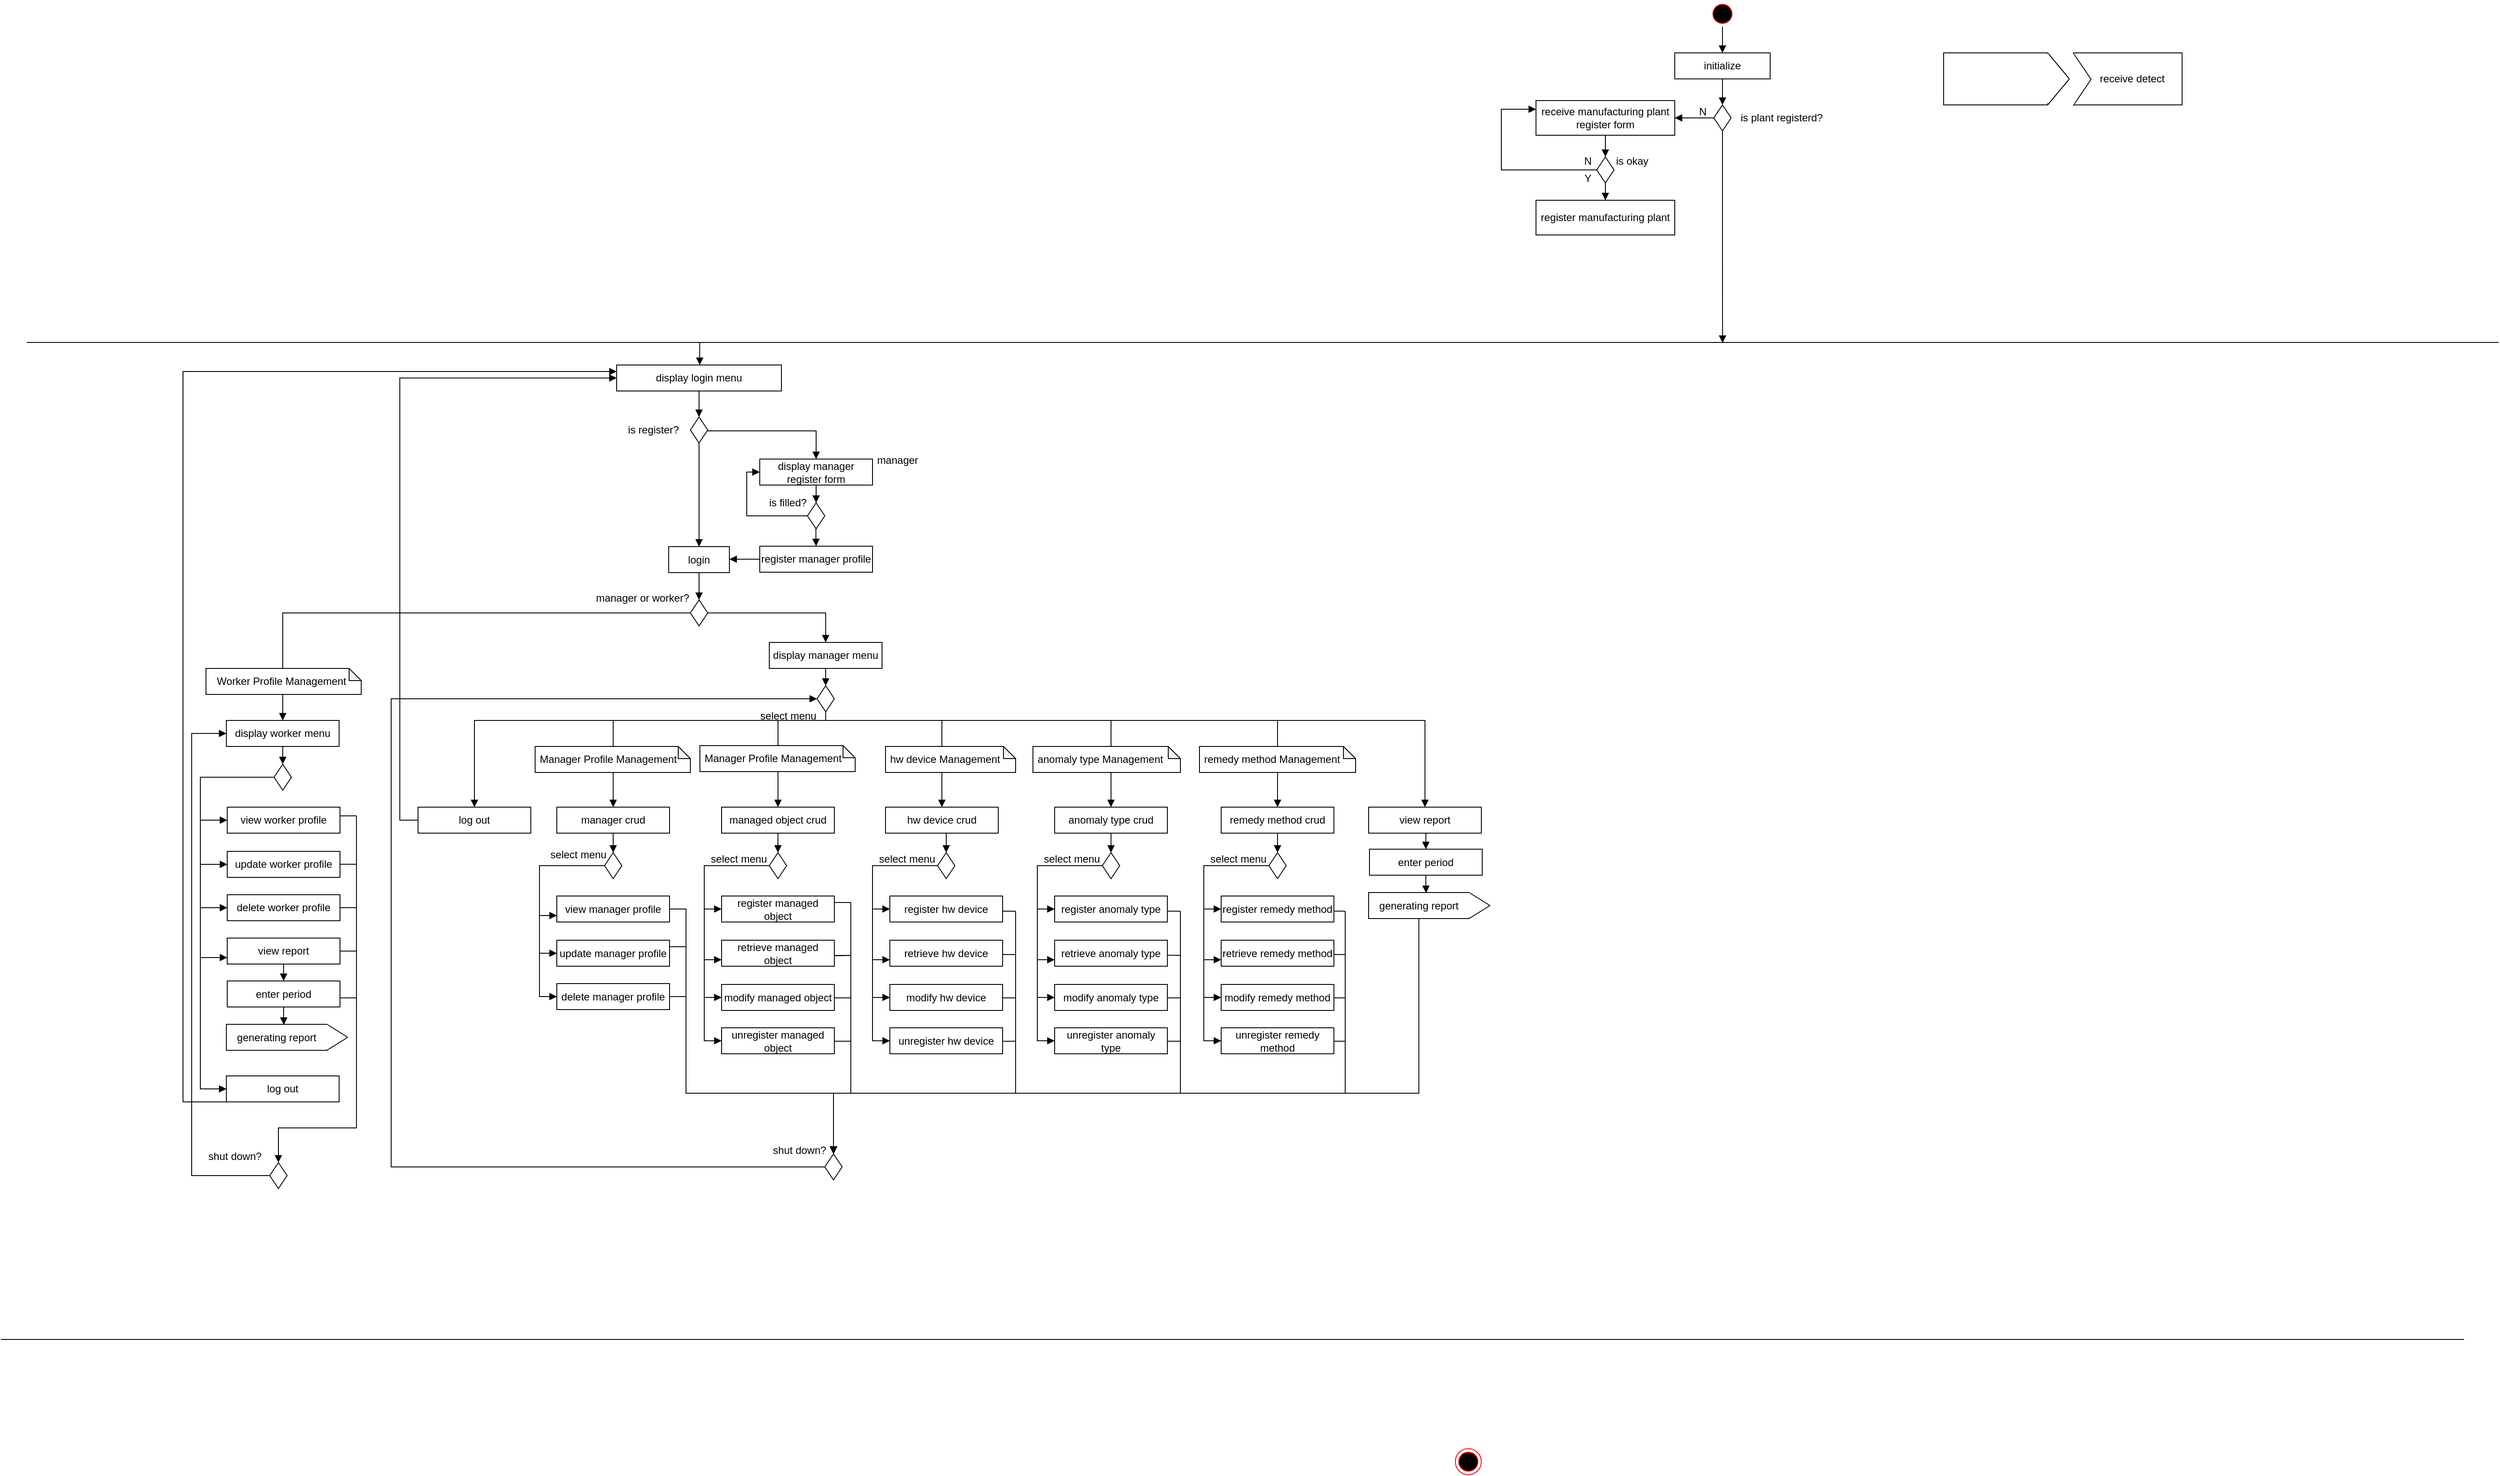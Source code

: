 <mxfile version="21.1.1" type="github">
  <diagram name="Page-1" id="0783ab3e-0a74-02c8-0abd-f7b4e66b4bec">
    <mxGraphModel dx="4883" dy="3491" grid="1" gridSize="10" guides="1" tooltips="1" connect="1" arrows="1" fold="1" page="1" pageScale="1" pageWidth="850" pageHeight="1100" background="none" math="0" shadow="0">
      <root>
        <mxCell id="0" />
        <mxCell id="1" parent="0" />
        <mxCell id="o4eWTq-BV1PpkTGMYe8c-1" value="" style="line;strokeWidth=1;fillColor=none;align=left;verticalAlign=middle;spacingTop=-1;spacingLeft=3;spacingRight=3;rotatable=0;labelPosition=right;points=[];portConstraint=eastwest;strokeColor=inherit;" parent="1" vertex="1">
          <mxGeometry x="-1930" y="-870" width="2850" height="8" as="geometry" />
        </mxCell>
        <mxCell id="o4eWTq-BV1PpkTGMYe8c-42" value="" style="line;strokeWidth=1;fillColor=none;align=left;verticalAlign=middle;spacingTop=-1;spacingLeft=3;spacingRight=3;rotatable=0;labelPosition=right;points=[];portConstraint=eastwest;strokeColor=inherit;" parent="1" vertex="1">
          <mxGeometry x="-1960" y="280" width="2840" height="8" as="geometry" />
        </mxCell>
        <mxCell id="o4eWTq-BV1PpkTGMYe8c-76" value="" style="ellipse;html=1;shape=startState;fillColor=#000000;strokeColor=#ff0000;" parent="1" vertex="1">
          <mxGeometry x="10" y="-1260" width="30" height="30" as="geometry" />
        </mxCell>
        <mxCell id="o4eWTq-BV1PpkTGMYe8c-78" value="" style="ellipse;html=1;shape=endState;fillColor=#000000;strokeColor=#ff0000;" parent="1" vertex="1">
          <mxGeometry x="-283" y="410" width="30" height="30" as="geometry" />
        </mxCell>
        <mxCell id="ijbx-1r0AyTPYO9ze0CY-5" value="" style="group" vertex="1" connectable="0" parent="1">
          <mxGeometry x="280" y="-1200" width="145" height="60" as="geometry" />
        </mxCell>
        <mxCell id="ijbx-1r0AyTPYO9ze0CY-1" value="" style="rounded=0;whiteSpace=wrap;html=1;" vertex="1" parent="ijbx-1r0AyTPYO9ze0CY-5">
          <mxGeometry width="120" height="60" as="geometry" />
        </mxCell>
        <mxCell id="ijbx-1r0AyTPYO9ze0CY-2" value="" style="endArrow=none;html=1;rounded=0;entryX=1;entryY=0;entryDx=0;entryDy=0;" edge="1" parent="ijbx-1r0AyTPYO9ze0CY-5" target="ijbx-1r0AyTPYO9ze0CY-1">
          <mxGeometry width="50" height="50" relative="1" as="geometry">
            <mxPoint x="145" y="30" as="sourcePoint" />
            <mxPoint x="65" y="-20" as="targetPoint" />
          </mxGeometry>
        </mxCell>
        <mxCell id="ijbx-1r0AyTPYO9ze0CY-3" value="" style="endArrow=none;html=1;rounded=0;entryX=1;entryY=1;entryDx=0;entryDy=0;" edge="1" parent="ijbx-1r0AyTPYO9ze0CY-5" target="ijbx-1r0AyTPYO9ze0CY-1">
          <mxGeometry width="50" height="50" relative="1" as="geometry">
            <mxPoint x="145" y="30" as="sourcePoint" />
            <mxPoint x="128" y="10" as="targetPoint" />
          </mxGeometry>
        </mxCell>
        <mxCell id="ijbx-1r0AyTPYO9ze0CY-4" value="" style="endArrow=none;html=1;rounded=0;entryX=1;entryY=0;entryDx=0;entryDy=0;strokeColor=#ffffff;exitX=1;exitY=0.935;exitDx=0;exitDy=0;exitPerimeter=0;strokeWidth=2;" edge="1" parent="ijbx-1r0AyTPYO9ze0CY-5">
          <mxGeometry width="50" height="50" relative="1" as="geometry">
            <mxPoint x="120" y="58.1" as="sourcePoint" />
            <mxPoint x="120" y="1" as="targetPoint" />
          </mxGeometry>
        </mxCell>
        <mxCell id="ijbx-1r0AyTPYO9ze0CY-6" value="" style="group" vertex="1" connectable="0" parent="1">
          <mxGeometry x="425" y="-1200" width="130" height="81" as="geometry" />
        </mxCell>
        <mxCell id="ijbx-1r0AyTPYO9ze0CY-7" value="" style="group" vertex="1" connectable="0" parent="ijbx-1r0AyTPYO9ze0CY-6">
          <mxGeometry x="4.764" width="125.236" height="81" as="geometry" />
        </mxCell>
        <mxCell id="ijbx-1r0AyTPYO9ze0CY-8" value="&amp;nbsp; &amp;nbsp;receive detect" style="rounded=0;whiteSpace=wrap;html=1;" vertex="1" parent="ijbx-1r0AyTPYO9ze0CY-7">
          <mxGeometry width="125.236" height="60" as="geometry" />
        </mxCell>
        <mxCell id="ijbx-1r0AyTPYO9ze0CY-14" value="" style="triangle;whiteSpace=wrap;html=1;" vertex="1" parent="ijbx-1r0AyTPYO9ze0CY-7">
          <mxGeometry x="0.24" y="1" width="20" height="59" as="geometry" />
        </mxCell>
        <mxCell id="ijbx-1r0AyTPYO9ze0CY-15" value="" style="line;strokeWidth=2;direction=south;html=1;perimeter=backbonePerimeter;points=[];outlineConnect=0;strokeColor=#ffffff;" vertex="1" parent="ijbx-1r0AyTPYO9ze0CY-6">
          <mxGeometry x="0.004" y="1.5" width="9.32" height="58" as="geometry" />
        </mxCell>
        <mxCell id="ijbx-1r0AyTPYO9ze0CY-90" value="is plant registerd?" style="text;strokeColor=none;fillColor=none;align=left;verticalAlign=middle;spacingLeft=4;spacingRight=4;overflow=hidden;points=[[0,0.5],[1,0.5]];portConstraint=eastwest;rotatable=0;whiteSpace=wrap;html=1;" vertex="1" parent="1">
          <mxGeometry x="40" y="-1140" width="145" height="30" as="geometry" />
        </mxCell>
        <mxCell id="ijbx-1r0AyTPYO9ze0CY-91" value="initialize" style="html=1;whiteSpace=wrap;" vertex="1" parent="1">
          <mxGeometry x="-30" y="-1200" width="110" height="30" as="geometry" />
        </mxCell>
        <mxCell id="ijbx-1r0AyTPYO9ze0CY-104" value="" style="rhombus;whiteSpace=wrap;html=1;" vertex="1" parent="1">
          <mxGeometry x="15" y="-1140" width="20" height="30" as="geometry" />
        </mxCell>
        <mxCell id="ijbx-1r0AyTPYO9ze0CY-109" value="" style="html=1;verticalAlign=bottom;endArrow=block;edgeStyle=elbowEdgeStyle;elbow=vertical;curved=0;rounded=0;exitX=0.5;exitY=1;exitDx=0;exitDy=0;entryX=0.5;entryY=0;entryDx=0;entryDy=0;" edge="1" parent="1" source="ijbx-1r0AyTPYO9ze0CY-91" target="ijbx-1r0AyTPYO9ze0CY-104">
          <mxGeometry x="-0.002" width="80" relative="1" as="geometry">
            <mxPoint x="-153" y="-856" as="sourcePoint" />
            <mxPoint x="-60" y="-990" as="targetPoint" />
            <mxPoint as="offset" />
          </mxGeometry>
        </mxCell>
        <mxCell id="ijbx-1r0AyTPYO9ze0CY-110" value="" style="html=1;verticalAlign=bottom;endArrow=block;edgeStyle=elbowEdgeStyle;elbow=vertical;curved=0;rounded=0;exitX=0.5;exitY=1;exitDx=0;exitDy=0;entryX=0.5;entryY=0;entryDx=0;entryDy=0;" edge="1" parent="1" source="o4eWTq-BV1PpkTGMYe8c-76" target="ijbx-1r0AyTPYO9ze0CY-91">
          <mxGeometry x="-0.002" width="80" relative="1" as="geometry">
            <mxPoint x="35" y="-1160" as="sourcePoint" />
            <mxPoint x="35" y="-1130" as="targetPoint" />
            <mxPoint as="offset" />
          </mxGeometry>
        </mxCell>
        <mxCell id="ijbx-1r0AyTPYO9ze0CY-111" value="receive manufacturing plant register form" style="html=1;whiteSpace=wrap;" vertex="1" parent="1">
          <mxGeometry x="-190" y="-1145" width="160" height="40" as="geometry" />
        </mxCell>
        <mxCell id="ijbx-1r0AyTPYO9ze0CY-112" value="" style="html=1;verticalAlign=bottom;endArrow=block;edgeStyle=elbowEdgeStyle;elbow=vertical;curved=0;rounded=0;exitX=0;exitY=0.5;exitDx=0;exitDy=0;entryX=1;entryY=0.5;entryDx=0;entryDy=0;" edge="1" parent="1" source="ijbx-1r0AyTPYO9ze0CY-104" target="ijbx-1r0AyTPYO9ze0CY-111">
          <mxGeometry x="-0.002" width="80" relative="1" as="geometry">
            <mxPoint x="35" y="-1160" as="sourcePoint" />
            <mxPoint x="35" y="-1130" as="targetPoint" />
            <mxPoint as="offset" />
          </mxGeometry>
        </mxCell>
        <mxCell id="ijbx-1r0AyTPYO9ze0CY-113" value="" style="rhombus;whiteSpace=wrap;html=1;" vertex="1" parent="1">
          <mxGeometry x="-120" y="-1080" width="20" height="30" as="geometry" />
        </mxCell>
        <mxCell id="ijbx-1r0AyTPYO9ze0CY-114" value="" style="html=1;verticalAlign=bottom;endArrow=block;edgeStyle=elbowEdgeStyle;elbow=vertical;curved=0;rounded=0;exitX=0.5;exitY=1;exitDx=0;exitDy=0;entryX=0.5;entryY=0;entryDx=0;entryDy=0;" edge="1" parent="1" source="ijbx-1r0AyTPYO9ze0CY-111" target="ijbx-1r0AyTPYO9ze0CY-113">
          <mxGeometry x="-0.002" width="80" relative="1" as="geometry">
            <mxPoint x="25" y="-1115" as="sourcePoint" />
            <mxPoint x="-20" y="-1115" as="targetPoint" />
            <mxPoint as="offset" />
          </mxGeometry>
        </mxCell>
        <mxCell id="ijbx-1r0AyTPYO9ze0CY-115" value="" style="html=1;verticalAlign=bottom;endArrow=block;edgeStyle=elbowEdgeStyle;elbow=vertical;curved=0;rounded=0;exitX=0;exitY=0.5;exitDx=0;exitDy=0;entryX=0;entryY=0.25;entryDx=0;entryDy=0;" edge="1" parent="1" source="ijbx-1r0AyTPYO9ze0CY-113" target="ijbx-1r0AyTPYO9ze0CY-111">
          <mxGeometry x="-0.002" width="80" relative="1" as="geometry">
            <mxPoint x="-100" y="-1095" as="sourcePoint" />
            <mxPoint x="-100" y="-1070" as="targetPoint" />
            <mxPoint as="offset" />
            <Array as="points">
              <mxPoint x="-230" y="-1070" />
              <mxPoint x="-160" y="-1070" />
            </Array>
          </mxGeometry>
        </mxCell>
        <mxCell id="ijbx-1r0AyTPYO9ze0CY-116" value="is okay" style="text;html=1;strokeColor=none;fillColor=none;align=center;verticalAlign=middle;whiteSpace=wrap;rounded=0;" vertex="1" parent="1">
          <mxGeometry x="-109" y="-1090" width="60" height="30" as="geometry" />
        </mxCell>
        <mxCell id="ijbx-1r0AyTPYO9ze0CY-117" value="N" style="text;html=1;strokeColor=none;fillColor=none;align=center;verticalAlign=middle;whiteSpace=wrap;rounded=0;" vertex="1" parent="1">
          <mxGeometry x="-160" y="-1090" width="60" height="30" as="geometry" />
        </mxCell>
        <mxCell id="ijbx-1r0AyTPYO9ze0CY-118" value="Y" style="text;html=1;strokeColor=none;fillColor=none;align=center;verticalAlign=middle;whiteSpace=wrap;rounded=0;" vertex="1" parent="1">
          <mxGeometry x="-160" y="-1070" width="60" height="30" as="geometry" />
        </mxCell>
        <mxCell id="ijbx-1r0AyTPYO9ze0CY-119" value="register manufacturing plant" style="html=1;whiteSpace=wrap;" vertex="1" parent="1">
          <mxGeometry x="-190" y="-1030" width="160" height="40" as="geometry" />
        </mxCell>
        <mxCell id="ijbx-1r0AyTPYO9ze0CY-120" value="" style="html=1;verticalAlign=bottom;endArrow=block;edgeStyle=elbowEdgeStyle;elbow=vertical;curved=0;rounded=0;entryX=0.5;entryY=0;entryDx=0;entryDy=0;" edge="1" parent="1" target="ijbx-1r0AyTPYO9ze0CY-119">
          <mxGeometry x="-0.002" width="80" relative="1" as="geometry">
            <mxPoint x="-110" y="-1050" as="sourcePoint" />
            <mxPoint x="-100" y="-1070" as="targetPoint" />
            <mxPoint as="offset" />
          </mxGeometry>
        </mxCell>
        <mxCell id="ijbx-1r0AyTPYO9ze0CY-121" value="N" style="text;html=1;strokeColor=none;fillColor=none;align=center;verticalAlign=middle;whiteSpace=wrap;rounded=0;" vertex="1" parent="1">
          <mxGeometry x="-15" y="-1145" width="35" height="25" as="geometry" />
        </mxCell>
        <mxCell id="ijbx-1r0AyTPYO9ze0CY-123" value="" style="html=1;verticalAlign=bottom;endArrow=block;edgeStyle=elbowEdgeStyle;elbow=vertical;curved=0;rounded=0;entryX=0.686;entryY=0.564;entryDx=0;entryDy=0;exitX=0.5;exitY=1;exitDx=0;exitDy=0;entryPerimeter=0;" edge="1" parent="1" source="ijbx-1r0AyTPYO9ze0CY-104" target="o4eWTq-BV1PpkTGMYe8c-1">
          <mxGeometry x="-0.002" width="80" relative="1" as="geometry">
            <mxPoint x="-100" y="-1040" as="sourcePoint" />
            <mxPoint x="-100" y="-1020" as="targetPoint" />
            <mxPoint as="offset" />
          </mxGeometry>
        </mxCell>
        <mxCell id="ijbx-1r0AyTPYO9ze0CY-162" value="display login menu" style="html=1;whiteSpace=wrap;" vertex="1" parent="1">
          <mxGeometry x="-1250" y="-840" width="190" height="30" as="geometry" />
        </mxCell>
        <mxCell id="ijbx-1r0AyTPYO9ze0CY-163" value="" style="html=1;verticalAlign=bottom;endArrow=block;edgeStyle=elbowEdgeStyle;elbow=vertical;curved=0;rounded=0;exitX=0.195;exitY=0.512;exitDx=0;exitDy=0;exitPerimeter=0;entryX=0.5;entryY=0;entryDx=0;entryDy=0;" edge="1" parent="1" target="ijbx-1r0AyTPYO9ze0CY-162">
          <mxGeometry x="-0.002" width="80" relative="1" as="geometry">
            <mxPoint x="-1154.25" y="-865.904" as="sourcePoint" />
            <mxPoint x="-196" y="-830" as="targetPoint" />
            <mxPoint as="offset" />
            <Array as="points">
              <mxPoint x="-1150" y="-840" />
              <mxPoint x="-1150" y="-850" />
            </Array>
          </mxGeometry>
        </mxCell>
        <mxCell id="ijbx-1r0AyTPYO9ze0CY-164" value="" style="html=1;verticalAlign=bottom;endArrow=block;edgeStyle=elbowEdgeStyle;elbow=vertical;curved=0;rounded=0;exitX=0.5;exitY=1;exitDx=0;exitDy=0;entryX=0.5;entryY=0;entryDx=0;entryDy=0;" edge="1" parent="1" source="ijbx-1r0AyTPYO9ze0CY-162" target="ijbx-1r0AyTPYO9ze0CY-169">
          <mxGeometry x="-0.002" width="80" relative="1" as="geometry">
            <mxPoint x="-1144" y="-856" as="sourcePoint" />
            <mxPoint x="-1155" y="-790" as="targetPoint" />
            <mxPoint as="offset" />
            <Array as="points" />
          </mxGeometry>
        </mxCell>
        <mxCell id="ijbx-1r0AyTPYO9ze0CY-165" value="login" style="html=1;whiteSpace=wrap;" vertex="1" parent="1">
          <mxGeometry x="-1190" y="-630.5" width="70" height="30" as="geometry" />
        </mxCell>
        <mxCell id="ijbx-1r0AyTPYO9ze0CY-166" value="" style="html=1;verticalAlign=bottom;endArrow=block;edgeStyle=elbowEdgeStyle;elbow=vertical;curved=0;rounded=0;entryX=0.5;entryY=0;entryDx=0;entryDy=0;exitX=0.5;exitY=1;exitDx=0;exitDy=0;" edge="1" parent="1" source="ijbx-1r0AyTPYO9ze0CY-169" target="ijbx-1r0AyTPYO9ze0CY-165">
          <mxGeometry x="-0.002" width="80" relative="1" as="geometry">
            <mxPoint x="-1155" y="-740" as="sourcePoint" />
            <mxPoint x="-1145" y="-780" as="targetPoint" />
            <mxPoint as="offset" />
            <Array as="points" />
          </mxGeometry>
        </mxCell>
        <mxCell id="ijbx-1r0AyTPYO9ze0CY-167" value="is register?" style="text;html=1;strokeColor=none;fillColor=none;align=center;verticalAlign=middle;whiteSpace=wrap;rounded=0;" vertex="1" parent="1">
          <mxGeometry x="-1240" y="-780" width="65" height="30" as="geometry" />
        </mxCell>
        <mxCell id="ijbx-1r0AyTPYO9ze0CY-168" value="" style="html=1;verticalAlign=bottom;endArrow=block;edgeStyle=elbowEdgeStyle;elbow=vertical;curved=0;rounded=0;entryX=0.5;entryY=0;entryDx=0;entryDy=0;" edge="1" parent="1" target="ijbx-1r0AyTPYO9ze0CY-174">
          <mxGeometry x="-0.002" width="80" relative="1" as="geometry">
            <mxPoint x="-1150" y="-764" as="sourcePoint" />
            <mxPoint x="-1030" y="-765" as="targetPoint" />
            <mxPoint as="offset" />
            <Array as="points">
              <mxPoint x="-1080" y="-764" />
            </Array>
          </mxGeometry>
        </mxCell>
        <mxCell id="ijbx-1r0AyTPYO9ze0CY-169" value="" style="rhombus;whiteSpace=wrap;html=1;" vertex="1" parent="1">
          <mxGeometry x="-1165" y="-780" width="20" height="30" as="geometry" />
        </mxCell>
        <mxCell id="ijbx-1r0AyTPYO9ze0CY-174" value="display manager register form" style="html=1;whiteSpace=wrap;" vertex="1" parent="1">
          <mxGeometry x="-1085" y="-731.5" width="130" height="30" as="geometry" />
        </mxCell>
        <mxCell id="ijbx-1r0AyTPYO9ze0CY-175" value="register manager profile" style="html=1;whiteSpace=wrap;" vertex="1" parent="1">
          <mxGeometry x="-1085" y="-631" width="130" height="30" as="geometry" />
        </mxCell>
        <mxCell id="ijbx-1r0AyTPYO9ze0CY-176" value="" style="rhombus;whiteSpace=wrap;html=1;" vertex="1" parent="1">
          <mxGeometry x="-1030" y="-681" width="20" height="30" as="geometry" />
        </mxCell>
        <mxCell id="ijbx-1r0AyTPYO9ze0CY-177" value="is filled?" style="text;html=1;strokeColor=none;fillColor=none;align=center;verticalAlign=middle;whiteSpace=wrap;rounded=0;" vertex="1" parent="1">
          <mxGeometry x="-1085" y="-691" width="65" height="20" as="geometry" />
        </mxCell>
        <mxCell id="ijbx-1r0AyTPYO9ze0CY-178" value="" style="html=1;verticalAlign=bottom;endArrow=block;edgeStyle=elbowEdgeStyle;elbow=vertical;curved=0;rounded=0;exitX=0.5;exitY=1;exitDx=0;exitDy=0;entryX=0.5;entryY=0;entryDx=0;entryDy=0;" edge="1" parent="1" source="ijbx-1r0AyTPYO9ze0CY-174" target="ijbx-1r0AyTPYO9ze0CY-176">
          <mxGeometry x="-0.002" width="80" relative="1" as="geometry">
            <mxPoint x="-1145" y="-971" as="sourcePoint" />
            <mxPoint x="-1021" y="-681" as="targetPoint" />
            <mxPoint as="offset" />
            <Array as="points" />
          </mxGeometry>
        </mxCell>
        <mxCell id="ijbx-1r0AyTPYO9ze0CY-179" value="" style="html=1;verticalAlign=bottom;endArrow=block;edgeStyle=elbowEdgeStyle;elbow=vertical;curved=0;rounded=0;exitX=0.487;exitY=0.949;exitDx=0;exitDy=0;entryX=0.5;entryY=0;entryDx=0;entryDy=0;exitPerimeter=0;" edge="1" parent="1" source="ijbx-1r0AyTPYO9ze0CY-176" target="ijbx-1r0AyTPYO9ze0CY-175">
          <mxGeometry x="-0.002" width="80" relative="1" as="geometry">
            <mxPoint x="-1010" y="-691" as="sourcePoint" />
            <mxPoint x="-1010" y="-671" as="targetPoint" />
            <mxPoint as="offset" />
            <Array as="points" />
          </mxGeometry>
        </mxCell>
        <mxCell id="ijbx-1r0AyTPYO9ze0CY-180" value="" style="html=1;verticalAlign=bottom;endArrow=block;edgeStyle=elbowEdgeStyle;elbow=vertical;curved=0;rounded=0;exitX=0;exitY=0.5;exitDx=0;exitDy=0;entryX=0;entryY=0.5;entryDx=0;entryDy=0;" edge="1" parent="1" source="ijbx-1r0AyTPYO9ze0CY-176" target="ijbx-1r0AyTPYO9ze0CY-174">
          <mxGeometry x="-0.002" width="80" relative="1" as="geometry">
            <mxPoint x="-1010" y="-643" as="sourcePoint" />
            <mxPoint x="-1010" y="-621" as="targetPoint" />
            <mxPoint as="offset" />
            <Array as="points">
              <mxPoint x="-1100" y="-691" />
              <mxPoint x="-1060" y="-661" />
            </Array>
          </mxGeometry>
        </mxCell>
        <mxCell id="ijbx-1r0AyTPYO9ze0CY-189" value="manager" style="text;html=1;strokeColor=none;fillColor=none;align=center;verticalAlign=middle;whiteSpace=wrap;rounded=0;" vertex="1" parent="1">
          <mxGeometry x="-946" y="-740" width="40" height="20" as="geometry" />
        </mxCell>
        <mxCell id="ijbx-1r0AyTPYO9ze0CY-192" value="" style="html=1;verticalAlign=bottom;endArrow=block;edgeStyle=elbowEdgeStyle;elbow=vertical;curved=0;rounded=0;exitX=0;exitY=0.5;exitDx=0;exitDy=0;" edge="1" parent="1" source="ijbx-1r0AyTPYO9ze0CY-175">
          <mxGeometry x="-0.002" width="80" relative="1" as="geometry">
            <mxPoint x="-1145" y="-740" as="sourcePoint" />
            <mxPoint x="-1120" y="-616" as="targetPoint" />
            <mxPoint as="offset" />
            <Array as="points" />
          </mxGeometry>
        </mxCell>
        <mxCell id="ijbx-1r0AyTPYO9ze0CY-193" value="" style="rhombus;whiteSpace=wrap;html=1;" vertex="1" parent="1">
          <mxGeometry x="-1165" y="-569" width="20" height="30" as="geometry" />
        </mxCell>
        <mxCell id="ijbx-1r0AyTPYO9ze0CY-194" value="" style="html=1;verticalAlign=bottom;endArrow=block;edgeStyle=elbowEdgeStyle;elbow=vertical;curved=0;rounded=0;entryX=0.5;entryY=0;entryDx=0;entryDy=0;" edge="1" parent="1" target="ijbx-1r0AyTPYO9ze0CY-193">
          <mxGeometry x="-0.002" width="80" relative="1" as="geometry">
            <mxPoint x="-1155" y="-600" as="sourcePoint" />
            <mxPoint x="-1145" y="-770" as="targetPoint" />
            <mxPoint as="offset" />
            <Array as="points" />
          </mxGeometry>
        </mxCell>
        <mxCell id="ijbx-1r0AyTPYO9ze0CY-196" value="manager or worker?" style="text;html=1;strokeColor=none;fillColor=none;align=center;verticalAlign=middle;whiteSpace=wrap;rounded=0;" vertex="1" parent="1">
          <mxGeometry x="-1275" y="-586" width="110" height="30" as="geometry" />
        </mxCell>
        <mxCell id="ijbx-1r0AyTPYO9ze0CY-198" value="display manager menu" style="html=1;whiteSpace=wrap;" vertex="1" parent="1">
          <mxGeometry x="-1074" y="-520" width="130" height="30" as="geometry" />
        </mxCell>
        <mxCell id="ijbx-1r0AyTPYO9ze0CY-199" value="" style="html=1;verticalAlign=bottom;endArrow=block;edgeStyle=elbowEdgeStyle;elbow=vertical;curved=0;rounded=0;exitX=0;exitY=0.5;exitDx=0;exitDy=0;entryX=0.5;entryY=0;entryDx=0;entryDy=0;" edge="1" parent="1" source="ijbx-1r0AyTPYO9ze0CY-193" target="ijbx-1r0AyTPYO9ze0CY-197">
          <mxGeometry x="-0.002" width="80" relative="1" as="geometry">
            <mxPoint x="-1145" y="-590" as="sourcePoint" />
            <mxPoint x="-1145" y="-559" as="targetPoint" />
            <mxPoint as="offset" />
            <Array as="points">
              <mxPoint x="-1210" y="-554" />
            </Array>
          </mxGeometry>
        </mxCell>
        <mxCell id="ijbx-1r0AyTPYO9ze0CY-200" value="" style="html=1;verticalAlign=bottom;endArrow=block;edgeStyle=elbowEdgeStyle;elbow=vertical;curved=0;rounded=0;exitX=1;exitY=0.5;exitDx=0;exitDy=0;entryX=0.5;entryY=0;entryDx=0;entryDy=0;" edge="1" parent="1" source="ijbx-1r0AyTPYO9ze0CY-193" target="ijbx-1r0AyTPYO9ze0CY-198">
          <mxGeometry x="-0.002" width="80" relative="1" as="geometry">
            <mxPoint x="-1145" y="-529" as="sourcePoint" />
            <mxPoint x="-1245" y="-490" as="targetPoint" />
            <mxPoint as="offset" />
            <Array as="points">
              <mxPoint x="-1100" y="-554" />
            </Array>
          </mxGeometry>
        </mxCell>
        <mxCell id="ijbx-1r0AyTPYO9ze0CY-220" value="" style="rhombus;whiteSpace=wrap;html=1;" vertex="1" parent="1">
          <mxGeometry x="-1019" y="-470" width="20" height="30" as="geometry" />
        </mxCell>
        <mxCell id="ijbx-1r0AyTPYO9ze0CY-221" value="" style="html=1;verticalAlign=bottom;endArrow=block;edgeStyle=elbowEdgeStyle;elbow=vertical;curved=0;rounded=0;entryX=0.5;entryY=0;entryDx=0;entryDy=0;" edge="1" parent="1" target="ijbx-1r0AyTPYO9ze0CY-220">
          <mxGeometry x="-0.002" width="80" relative="1" as="geometry">
            <mxPoint x="-1009" y="-490" as="sourcePoint" />
            <mxPoint x="-899" y="-579" as="targetPoint" />
            <mxPoint as="offset" />
            <Array as="points" />
          </mxGeometry>
        </mxCell>
        <mxCell id="ijbx-1r0AyTPYO9ze0CY-244" value="view report" style="html=1;whiteSpace=wrap;" vertex="1" parent="1">
          <mxGeometry x="-383" y="-330" width="130" height="30" as="geometry" />
        </mxCell>
        <mxCell id="ijbx-1r0AyTPYO9ze0CY-248" value="" style="html=1;verticalAlign=bottom;endArrow=block;edgeStyle=elbowEdgeStyle;elbow=vertical;curved=0;rounded=0;exitX=0.5;exitY=1;exitDx=0;exitDy=0;entryX=0.5;entryY=0;entryDx=0;entryDy=0;" edge="1" parent="1" source="ijbx-1r0AyTPYO9ze0CY-220" target="ijbx-1r0AyTPYO9ze0CY-239">
          <mxGeometry x="-0.002" width="80" relative="1" as="geometry">
            <mxPoint x="-1094" y="-544" as="sourcePoint" />
            <mxPoint x="-999" y="-510" as="targetPoint" />
            <mxPoint as="offset" />
            <Array as="points">
              <mxPoint x="-1189" y="-430" />
            </Array>
          </mxGeometry>
        </mxCell>
        <mxCell id="ijbx-1r0AyTPYO9ze0CY-251" value="select menu" style="text;html=1;strokeColor=none;fillColor=none;align=center;verticalAlign=middle;whiteSpace=wrap;rounded=0;" vertex="1" parent="1">
          <mxGeometry x="-1097.5" y="-440" width="90" height="10.5" as="geometry" />
        </mxCell>
        <mxCell id="ijbx-1r0AyTPYO9ze0CY-293" value="select menu" style="text;html=1;strokeColor=none;fillColor=none;align=center;verticalAlign=middle;whiteSpace=wrap;rounded=0;" vertex="1" parent="1">
          <mxGeometry x="-770" y="-280.5" width="90" height="20.5" as="geometry" />
        </mxCell>
        <mxCell id="ijbx-1r0AyTPYO9ze0CY-307" value="" style="group" vertex="1" connectable="0" parent="1">
          <mxGeometry x="-383" y="-231.5" width="140" height="30" as="geometry" />
        </mxCell>
        <mxCell id="ijbx-1r0AyTPYO9ze0CY-308" value="generating report" style="rounded=0;whiteSpace=wrap;html=1;" vertex="1" parent="ijbx-1r0AyTPYO9ze0CY-307">
          <mxGeometry width="115.862" height="30" as="geometry" />
        </mxCell>
        <mxCell id="ijbx-1r0AyTPYO9ze0CY-309" value="" style="endArrow=none;html=1;rounded=0;entryX=1;entryY=0;entryDx=0;entryDy=0;" edge="1" parent="ijbx-1r0AyTPYO9ze0CY-307" target="ijbx-1r0AyTPYO9ze0CY-308">
          <mxGeometry width="50" height="50" relative="1" as="geometry">
            <mxPoint x="140" y="15" as="sourcePoint" />
            <mxPoint x="62.759" y="-10" as="targetPoint" />
          </mxGeometry>
        </mxCell>
        <mxCell id="ijbx-1r0AyTPYO9ze0CY-310" value="" style="endArrow=none;html=1;rounded=0;entryX=1;entryY=1;entryDx=0;entryDy=0;" edge="1" parent="ijbx-1r0AyTPYO9ze0CY-307" target="ijbx-1r0AyTPYO9ze0CY-308">
          <mxGeometry width="50" height="50" relative="1" as="geometry">
            <mxPoint x="140" y="15" as="sourcePoint" />
            <mxPoint x="123.586" y="5" as="targetPoint" />
          </mxGeometry>
        </mxCell>
        <mxCell id="ijbx-1r0AyTPYO9ze0CY-311" value="" style="endArrow=none;html=1;rounded=0;entryX=1;entryY=0;entryDx=0;entryDy=0;strokeColor=#ffffff;exitX=1;exitY=0.935;exitDx=0;exitDy=0;exitPerimeter=0;strokeWidth=2;" edge="1" parent="ijbx-1r0AyTPYO9ze0CY-307">
          <mxGeometry width="50" height="50" relative="1" as="geometry">
            <mxPoint x="115.862" y="29.05" as="sourcePoint" />
            <mxPoint x="115.862" y="0.5" as="targetPoint" />
          </mxGeometry>
        </mxCell>
        <mxCell id="ijbx-1r0AyTPYO9ze0CY-312" value="enter period" style="html=1;whiteSpace=wrap;" vertex="1" parent="1">
          <mxGeometry x="-382" y="-281.5" width="130" height="30" as="geometry" />
        </mxCell>
        <mxCell id="ijbx-1r0AyTPYO9ze0CY-313" value="" style="html=1;verticalAlign=bottom;endArrow=block;edgeStyle=elbowEdgeStyle;elbow=vertical;curved=0;rounded=0;entryX=0.5;entryY=0;entryDx=0;entryDy=0;exitX=0.5;exitY=1;exitDx=0;exitDy=0;" edge="1" parent="1" target="ijbx-1r0AyTPYO9ze0CY-312">
          <mxGeometry x="-0.002" width="80" relative="1" as="geometry">
            <mxPoint x="-317" y="-300.5" as="sourcePoint" />
            <mxPoint x="-307" y="-520.5" as="targetPoint" />
            <mxPoint as="offset" />
            <Array as="points" />
          </mxGeometry>
        </mxCell>
        <mxCell id="ijbx-1r0AyTPYO9ze0CY-314" value="" style="html=1;verticalAlign=bottom;endArrow=block;edgeStyle=elbowEdgeStyle;elbow=vertical;curved=0;rounded=0;entryX=0.573;entryY=0.02;entryDx=0;entryDy=0;exitX=0.5;exitY=1;exitDx=0;exitDy=0;entryPerimeter=0;" edge="1" parent="1" source="ijbx-1r0AyTPYO9ze0CY-312" target="ijbx-1r0AyTPYO9ze0CY-308">
          <mxGeometry x="-0.002" width="80" relative="1" as="geometry">
            <mxPoint x="-307" y="-290.5" as="sourcePoint" />
            <mxPoint x="-307" y="-271.5" as="targetPoint" />
            <mxPoint as="offset" />
            <Array as="points">
              <mxPoint x="-322" y="-241.5" />
            </Array>
          </mxGeometry>
        </mxCell>
        <mxCell id="ijbx-1r0AyTPYO9ze0CY-316" value="" style="group" vertex="1" connectable="0" parent="1">
          <mxGeometry x="-578" y="-330" width="155" height="284.5" as="geometry" />
        </mxCell>
        <mxCell id="ijbx-1r0AyTPYO9ze0CY-242" value="remedy method crud" style="html=1;whiteSpace=wrap;" vertex="1" parent="ijbx-1r0AyTPYO9ze0CY-316">
          <mxGeometry x="25" width="130" height="30" as="geometry" />
        </mxCell>
        <mxCell id="ijbx-1r0AyTPYO9ze0CY-296" value="retrieve remedy method" style="html=1;whiteSpace=wrap;" vertex="1" parent="ijbx-1r0AyTPYO9ze0CY-316">
          <mxGeometry x="25" y="153.5" width="130" height="30" as="geometry" />
        </mxCell>
        <mxCell id="ijbx-1r0AyTPYO9ze0CY-297" value="modify remedy method" style="html=1;whiteSpace=wrap;" vertex="1" parent="ijbx-1r0AyTPYO9ze0CY-316">
          <mxGeometry x="25" y="204.5" width="130" height="30" as="geometry" />
        </mxCell>
        <mxCell id="ijbx-1r0AyTPYO9ze0CY-298" value="unregister remedy method" style="html=1;whiteSpace=wrap;" vertex="1" parent="ijbx-1r0AyTPYO9ze0CY-316">
          <mxGeometry x="25" y="254.5" width="130" height="30" as="geometry" />
        </mxCell>
        <mxCell id="ijbx-1r0AyTPYO9ze0CY-299" value="" style="rhombus;whiteSpace=wrap;html=1;" vertex="1" parent="ijbx-1r0AyTPYO9ze0CY-316">
          <mxGeometry x="80" y="52.5" width="20" height="30" as="geometry" />
        </mxCell>
        <mxCell id="ijbx-1r0AyTPYO9ze0CY-300" value="" style="html=1;verticalAlign=bottom;endArrow=block;edgeStyle=elbowEdgeStyle;elbow=vertical;curved=0;rounded=0;entryX=0.5;entryY=0;entryDx=0;entryDy=0;exitX=0.5;exitY=1;exitDx=0;exitDy=0;" edge="1" parent="ijbx-1r0AyTPYO9ze0CY-316" target="ijbx-1r0AyTPYO9ze0CY-299">
          <mxGeometry x="-0.002" width="80" relative="1" as="geometry">
            <mxPoint x="90" y="30" as="sourcePoint" />
            <mxPoint x="465" y="-48" as="targetPoint" />
            <mxPoint as="offset" />
            <Array as="points" />
          </mxGeometry>
        </mxCell>
        <mxCell id="ijbx-1r0AyTPYO9ze0CY-301" value="" style="html=1;verticalAlign=bottom;endArrow=block;edgeStyle=elbowEdgeStyle;elbow=vertical;curved=0;rounded=0;entryX=0;entryY=0.75;entryDx=0;entryDy=0;exitX=0;exitY=0.5;exitDx=0;exitDy=0;" edge="1" parent="ijbx-1r0AyTPYO9ze0CY-316" source="ijbx-1r0AyTPYO9ze0CY-299" target="ijbx-1r0AyTPYO9ze0CY-296">
          <mxGeometry x="-0.002" width="80" relative="1" as="geometry">
            <mxPoint x="100" y="40" as="sourcePoint" />
            <mxPoint x="100" y="63" as="targetPoint" />
            <mxPoint as="offset" />
            <Array as="points">
              <mxPoint x="5" y="92" />
              <mxPoint x="55" y="68" />
            </Array>
          </mxGeometry>
        </mxCell>
        <mxCell id="ijbx-1r0AyTPYO9ze0CY-302" value="" style="html=1;verticalAlign=bottom;endArrow=block;edgeStyle=elbowEdgeStyle;elbow=vertical;curved=0;rounded=0;entryX=0;entryY=0.5;entryDx=0;entryDy=0;exitX=0;exitY=0.5;exitDx=0;exitDy=0;" edge="1" parent="ijbx-1r0AyTPYO9ze0CY-316" source="ijbx-1r0AyTPYO9ze0CY-299" target="ijbx-1r0AyTPYO9ze0CY-297">
          <mxGeometry x="-0.002" width="80" relative="1" as="geometry">
            <mxPoint x="90" y="78" as="sourcePoint" />
            <mxPoint x="35" y="135" as="targetPoint" />
            <mxPoint as="offset" />
            <Array as="points">
              <mxPoint x="5" y="120" />
              <mxPoint x="65" y="78" />
            </Array>
          </mxGeometry>
        </mxCell>
        <mxCell id="ijbx-1r0AyTPYO9ze0CY-303" value="" style="html=1;verticalAlign=bottom;endArrow=block;edgeStyle=elbowEdgeStyle;elbow=vertical;curved=0;rounded=0;entryX=0;entryY=0.5;entryDx=0;entryDy=0;exitX=0;exitY=0.5;exitDx=0;exitDy=0;" edge="1" parent="ijbx-1r0AyTPYO9ze0CY-316" source="ijbx-1r0AyTPYO9ze0CY-299" target="ijbx-1r0AyTPYO9ze0CY-298">
          <mxGeometry x="-0.002" width="80" relative="1" as="geometry">
            <mxPoint x="90" y="78" as="sourcePoint" />
            <mxPoint x="35" y="179" as="targetPoint" />
            <mxPoint as="offset" />
            <Array as="points">
              <mxPoint x="5" y="150" />
              <mxPoint x="55" y="68" />
              <mxPoint x="75" y="88" />
            </Array>
          </mxGeometry>
        </mxCell>
        <mxCell id="ijbx-1r0AyTPYO9ze0CY-304" value="select menu" style="text;html=1;strokeColor=none;fillColor=none;align=center;verticalAlign=middle;whiteSpace=wrap;rounded=0;" vertex="1" parent="ijbx-1r0AyTPYO9ze0CY-316">
          <mxGeometry y="49.5" width="90" height="20.5" as="geometry" />
        </mxCell>
        <mxCell id="ijbx-1r0AyTPYO9ze0CY-305" value="register remedy method" style="html=1;whiteSpace=wrap;" vertex="1" parent="ijbx-1r0AyTPYO9ze0CY-316">
          <mxGeometry x="25" y="102.5" width="130" height="30" as="geometry" />
        </mxCell>
        <mxCell id="ijbx-1r0AyTPYO9ze0CY-306" value="" style="html=1;verticalAlign=bottom;endArrow=block;edgeStyle=elbowEdgeStyle;elbow=vertical;curved=0;rounded=0;entryX=0;entryY=0.5;entryDx=0;entryDy=0;exitX=0;exitY=0.5;exitDx=0;exitDy=0;" edge="1" parent="ijbx-1r0AyTPYO9ze0CY-316" source="ijbx-1r0AyTPYO9ze0CY-299" target="ijbx-1r0AyTPYO9ze0CY-305">
          <mxGeometry x="-0.002" width="80" relative="1" as="geometry">
            <mxPoint x="90" y="78" as="sourcePoint" />
            <mxPoint x="35" y="186" as="targetPoint" />
            <mxPoint as="offset" />
            <Array as="points">
              <mxPoint x="5" y="90" />
              <mxPoint x="50" y="68" />
              <mxPoint x="65" y="78" />
            </Array>
          </mxGeometry>
        </mxCell>
        <mxCell id="ijbx-1r0AyTPYO9ze0CY-317" value="" style="group" vertex="1" connectable="0" parent="1">
          <mxGeometry x="-765" y="-330" width="150" height="284.5" as="geometry" />
        </mxCell>
        <mxCell id="ijbx-1r0AyTPYO9ze0CY-241" value="anomaly type crud" style="html=1;whiteSpace=wrap;" vertex="1" parent="ijbx-1r0AyTPYO9ze0CY-317">
          <mxGeometry x="20" width="130" height="30" as="geometry" />
        </mxCell>
        <mxCell id="ijbx-1r0AyTPYO9ze0CY-285" value="retrieve anomaly type" style="html=1;whiteSpace=wrap;" vertex="1" parent="ijbx-1r0AyTPYO9ze0CY-317">
          <mxGeometry x="20" y="153.5" width="130" height="30" as="geometry" />
        </mxCell>
        <mxCell id="ijbx-1r0AyTPYO9ze0CY-286" value="modify anomaly type" style="html=1;whiteSpace=wrap;" vertex="1" parent="ijbx-1r0AyTPYO9ze0CY-317">
          <mxGeometry x="20" y="204.5" width="130" height="30" as="geometry" />
        </mxCell>
        <mxCell id="ijbx-1r0AyTPYO9ze0CY-287" value="unregister anomaly type" style="html=1;whiteSpace=wrap;" vertex="1" parent="ijbx-1r0AyTPYO9ze0CY-317">
          <mxGeometry x="20" y="254.5" width="130" height="30" as="geometry" />
        </mxCell>
        <mxCell id="ijbx-1r0AyTPYO9ze0CY-288" value="" style="rhombus;whiteSpace=wrap;html=1;" vertex="1" parent="ijbx-1r0AyTPYO9ze0CY-317">
          <mxGeometry x="75" y="52.5" width="20" height="30" as="geometry" />
        </mxCell>
        <mxCell id="ijbx-1r0AyTPYO9ze0CY-289" value="" style="html=1;verticalAlign=bottom;endArrow=block;edgeStyle=elbowEdgeStyle;elbow=vertical;curved=0;rounded=0;entryX=0.5;entryY=0;entryDx=0;entryDy=0;exitX=0.5;exitY=1;exitDx=0;exitDy=0;" edge="1" parent="ijbx-1r0AyTPYO9ze0CY-317" target="ijbx-1r0AyTPYO9ze0CY-288">
          <mxGeometry x="-0.002" width="80" relative="1" as="geometry">
            <mxPoint x="85" y="30" as="sourcePoint" />
            <mxPoint x="460" y="-48" as="targetPoint" />
            <mxPoint as="offset" />
            <Array as="points" />
          </mxGeometry>
        </mxCell>
        <mxCell id="ijbx-1r0AyTPYO9ze0CY-290" value="" style="html=1;verticalAlign=bottom;endArrow=block;edgeStyle=elbowEdgeStyle;elbow=vertical;curved=0;rounded=0;entryX=0;entryY=0.75;entryDx=0;entryDy=0;exitX=0;exitY=0.5;exitDx=0;exitDy=0;" edge="1" parent="ijbx-1r0AyTPYO9ze0CY-317" source="ijbx-1r0AyTPYO9ze0CY-288" target="ijbx-1r0AyTPYO9ze0CY-285">
          <mxGeometry x="-0.002" width="80" relative="1" as="geometry">
            <mxPoint x="95" y="40" as="sourcePoint" />
            <mxPoint x="95" y="63" as="targetPoint" />
            <mxPoint as="offset" />
            <Array as="points">
              <mxPoint y="92" />
              <mxPoint x="50" y="68" />
            </Array>
          </mxGeometry>
        </mxCell>
        <mxCell id="ijbx-1r0AyTPYO9ze0CY-291" value="" style="html=1;verticalAlign=bottom;endArrow=block;edgeStyle=elbowEdgeStyle;elbow=vertical;curved=0;rounded=0;entryX=0;entryY=0.5;entryDx=0;entryDy=0;exitX=0;exitY=0.5;exitDx=0;exitDy=0;" edge="1" parent="ijbx-1r0AyTPYO9ze0CY-317" source="ijbx-1r0AyTPYO9ze0CY-288" target="ijbx-1r0AyTPYO9ze0CY-286">
          <mxGeometry x="-0.002" width="80" relative="1" as="geometry">
            <mxPoint x="85" y="78" as="sourcePoint" />
            <mxPoint x="30" y="135" as="targetPoint" />
            <mxPoint as="offset" />
            <Array as="points">
              <mxPoint y="120" />
              <mxPoint x="60" y="78" />
            </Array>
          </mxGeometry>
        </mxCell>
        <mxCell id="ijbx-1r0AyTPYO9ze0CY-292" value="" style="html=1;verticalAlign=bottom;endArrow=block;edgeStyle=elbowEdgeStyle;elbow=vertical;curved=0;rounded=0;entryX=0;entryY=0.5;entryDx=0;entryDy=0;exitX=0;exitY=0.5;exitDx=0;exitDy=0;" edge="1" parent="ijbx-1r0AyTPYO9ze0CY-317" source="ijbx-1r0AyTPYO9ze0CY-288" target="ijbx-1r0AyTPYO9ze0CY-287">
          <mxGeometry x="-0.002" width="80" relative="1" as="geometry">
            <mxPoint x="85" y="78" as="sourcePoint" />
            <mxPoint x="30" y="179" as="targetPoint" />
            <mxPoint as="offset" />
            <Array as="points">
              <mxPoint y="150" />
              <mxPoint x="50" y="68" />
              <mxPoint x="70" y="88" />
            </Array>
          </mxGeometry>
        </mxCell>
        <mxCell id="ijbx-1r0AyTPYO9ze0CY-294" value="register anomaly type" style="html=1;whiteSpace=wrap;" vertex="1" parent="ijbx-1r0AyTPYO9ze0CY-317">
          <mxGeometry x="20" y="102.5" width="130" height="30" as="geometry" />
        </mxCell>
        <mxCell id="ijbx-1r0AyTPYO9ze0CY-295" value="" style="html=1;verticalAlign=bottom;endArrow=block;edgeStyle=elbowEdgeStyle;elbow=vertical;curved=0;rounded=0;entryX=0;entryY=0.5;entryDx=0;entryDy=0;exitX=0;exitY=0.5;exitDx=0;exitDy=0;" edge="1" parent="ijbx-1r0AyTPYO9ze0CY-317" source="ijbx-1r0AyTPYO9ze0CY-288" target="ijbx-1r0AyTPYO9ze0CY-294">
          <mxGeometry x="-0.002" width="80" relative="1" as="geometry">
            <mxPoint x="85" y="78" as="sourcePoint" />
            <mxPoint x="30" y="186" as="targetPoint" />
            <mxPoint as="offset" />
            <Array as="points">
              <mxPoint y="90" />
              <mxPoint x="45" y="68" />
              <mxPoint x="60" y="78" />
            </Array>
          </mxGeometry>
        </mxCell>
        <mxCell id="ijbx-1r0AyTPYO9ze0CY-318" value="" style="group" vertex="1" connectable="0" parent="1">
          <mxGeometry x="-960" y="-330" width="155" height="284.5" as="geometry" />
        </mxCell>
        <mxCell id="ijbx-1r0AyTPYO9ze0CY-243" value="hw device crud" style="html=1;whiteSpace=wrap;" vertex="1" parent="ijbx-1r0AyTPYO9ze0CY-318">
          <mxGeometry x="20" width="130" height="30" as="geometry" />
        </mxCell>
        <mxCell id="ijbx-1r0AyTPYO9ze0CY-274" value="retrieve hw device" style="html=1;whiteSpace=wrap;" vertex="1" parent="ijbx-1r0AyTPYO9ze0CY-318">
          <mxGeometry x="25" y="153.5" width="130" height="30" as="geometry" />
        </mxCell>
        <mxCell id="ijbx-1r0AyTPYO9ze0CY-275" value="modify hw device" style="html=1;whiteSpace=wrap;" vertex="1" parent="ijbx-1r0AyTPYO9ze0CY-318">
          <mxGeometry x="25" y="204.5" width="130" height="30" as="geometry" />
        </mxCell>
        <mxCell id="ijbx-1r0AyTPYO9ze0CY-276" value="unregister hw device" style="html=1;whiteSpace=wrap;" vertex="1" parent="ijbx-1r0AyTPYO9ze0CY-318">
          <mxGeometry x="25" y="254.5" width="130" height="30" as="geometry" />
        </mxCell>
        <mxCell id="ijbx-1r0AyTPYO9ze0CY-277" value="" style="rhombus;whiteSpace=wrap;html=1;" vertex="1" parent="ijbx-1r0AyTPYO9ze0CY-318">
          <mxGeometry x="80" y="52.5" width="20" height="30" as="geometry" />
        </mxCell>
        <mxCell id="ijbx-1r0AyTPYO9ze0CY-278" value="" style="html=1;verticalAlign=bottom;endArrow=block;edgeStyle=elbowEdgeStyle;elbow=vertical;curved=0;rounded=0;entryX=0.5;entryY=0;entryDx=0;entryDy=0;exitX=0.5;exitY=1;exitDx=0;exitDy=0;" edge="1" parent="ijbx-1r0AyTPYO9ze0CY-318" target="ijbx-1r0AyTPYO9ze0CY-277">
          <mxGeometry x="-0.002" width="80" relative="1" as="geometry">
            <mxPoint x="90" y="30" as="sourcePoint" />
            <mxPoint x="465" y="-48" as="targetPoint" />
            <mxPoint as="offset" />
            <Array as="points" />
          </mxGeometry>
        </mxCell>
        <mxCell id="ijbx-1r0AyTPYO9ze0CY-279" value="" style="html=1;verticalAlign=bottom;endArrow=block;edgeStyle=elbowEdgeStyle;elbow=vertical;curved=0;rounded=0;entryX=0;entryY=0.75;entryDx=0;entryDy=0;exitX=0;exitY=0.5;exitDx=0;exitDy=0;" edge="1" parent="ijbx-1r0AyTPYO9ze0CY-318" source="ijbx-1r0AyTPYO9ze0CY-277" target="ijbx-1r0AyTPYO9ze0CY-274">
          <mxGeometry x="-0.002" width="80" relative="1" as="geometry">
            <mxPoint x="100" y="40" as="sourcePoint" />
            <mxPoint x="100" y="63" as="targetPoint" />
            <mxPoint as="offset" />
            <Array as="points">
              <mxPoint x="5" y="92" />
              <mxPoint x="55" y="68" />
            </Array>
          </mxGeometry>
        </mxCell>
        <mxCell id="ijbx-1r0AyTPYO9ze0CY-280" value="" style="html=1;verticalAlign=bottom;endArrow=block;edgeStyle=elbowEdgeStyle;elbow=vertical;curved=0;rounded=0;entryX=0;entryY=0.5;entryDx=0;entryDy=0;exitX=0;exitY=0.5;exitDx=0;exitDy=0;" edge="1" parent="ijbx-1r0AyTPYO9ze0CY-318" source="ijbx-1r0AyTPYO9ze0CY-277" target="ijbx-1r0AyTPYO9ze0CY-275">
          <mxGeometry x="-0.002" width="80" relative="1" as="geometry">
            <mxPoint x="90" y="78" as="sourcePoint" />
            <mxPoint x="35" y="135" as="targetPoint" />
            <mxPoint as="offset" />
            <Array as="points">
              <mxPoint x="5" y="120" />
              <mxPoint x="65" y="78" />
            </Array>
          </mxGeometry>
        </mxCell>
        <mxCell id="ijbx-1r0AyTPYO9ze0CY-281" value="" style="html=1;verticalAlign=bottom;endArrow=block;edgeStyle=elbowEdgeStyle;elbow=vertical;curved=0;rounded=0;entryX=0;entryY=0.5;entryDx=0;entryDy=0;exitX=0;exitY=0.5;exitDx=0;exitDy=0;" edge="1" parent="ijbx-1r0AyTPYO9ze0CY-318" source="ijbx-1r0AyTPYO9ze0CY-277" target="ijbx-1r0AyTPYO9ze0CY-276">
          <mxGeometry x="-0.002" width="80" relative="1" as="geometry">
            <mxPoint x="90" y="78" as="sourcePoint" />
            <mxPoint x="35" y="179" as="targetPoint" />
            <mxPoint as="offset" />
            <Array as="points">
              <mxPoint x="5" y="150" />
              <mxPoint x="55" y="68" />
              <mxPoint x="75" y="88" />
            </Array>
          </mxGeometry>
        </mxCell>
        <mxCell id="ijbx-1r0AyTPYO9ze0CY-282" value="select menu" style="text;html=1;strokeColor=none;fillColor=none;align=center;verticalAlign=middle;whiteSpace=wrap;rounded=0;" vertex="1" parent="ijbx-1r0AyTPYO9ze0CY-318">
          <mxGeometry y="49.5" width="90" height="20.5" as="geometry" />
        </mxCell>
        <mxCell id="ijbx-1r0AyTPYO9ze0CY-283" value="register hw device" style="html=1;whiteSpace=wrap;" vertex="1" parent="ijbx-1r0AyTPYO9ze0CY-318">
          <mxGeometry x="25" y="102.5" width="130" height="30" as="geometry" />
        </mxCell>
        <mxCell id="ijbx-1r0AyTPYO9ze0CY-284" value="" style="html=1;verticalAlign=bottom;endArrow=block;edgeStyle=elbowEdgeStyle;elbow=vertical;curved=0;rounded=0;entryX=0;entryY=0.5;entryDx=0;entryDy=0;exitX=0;exitY=0.5;exitDx=0;exitDy=0;" edge="1" parent="ijbx-1r0AyTPYO9ze0CY-318" source="ijbx-1r0AyTPYO9ze0CY-277" target="ijbx-1r0AyTPYO9ze0CY-283">
          <mxGeometry x="-0.002" width="80" relative="1" as="geometry">
            <mxPoint x="90" y="78" as="sourcePoint" />
            <mxPoint x="35" y="186" as="targetPoint" />
            <mxPoint as="offset" />
            <Array as="points">
              <mxPoint x="5" y="90" />
              <mxPoint x="50" y="68" />
              <mxPoint x="65" y="78" />
            </Array>
          </mxGeometry>
        </mxCell>
        <mxCell id="ijbx-1r0AyTPYO9ze0CY-319" value="" style="group" vertex="1" connectable="0" parent="1">
          <mxGeometry x="-1154" y="-330" width="155" height="284.5" as="geometry" />
        </mxCell>
        <mxCell id="ijbx-1r0AyTPYO9ze0CY-240" value="managed object crud" style="html=1;whiteSpace=wrap;" vertex="1" parent="ijbx-1r0AyTPYO9ze0CY-319">
          <mxGeometry x="25" width="130" height="30" as="geometry" />
        </mxCell>
        <mxCell id="ijbx-1r0AyTPYO9ze0CY-253" value="retrieve managed object" style="html=1;whiteSpace=wrap;" vertex="1" parent="ijbx-1r0AyTPYO9ze0CY-319">
          <mxGeometry x="25" y="153.5" width="130" height="30" as="geometry" />
        </mxCell>
        <mxCell id="ijbx-1r0AyTPYO9ze0CY-254" value="modify managed object" style="html=1;whiteSpace=wrap;" vertex="1" parent="ijbx-1r0AyTPYO9ze0CY-319">
          <mxGeometry x="25" y="204.5" width="130" height="30" as="geometry" />
        </mxCell>
        <mxCell id="ijbx-1r0AyTPYO9ze0CY-255" value="unregister managed object" style="html=1;whiteSpace=wrap;" vertex="1" parent="ijbx-1r0AyTPYO9ze0CY-319">
          <mxGeometry x="25" y="254.5" width="130" height="30" as="geometry" />
        </mxCell>
        <mxCell id="ijbx-1r0AyTPYO9ze0CY-256" value="" style="rhombus;whiteSpace=wrap;html=1;" vertex="1" parent="ijbx-1r0AyTPYO9ze0CY-319">
          <mxGeometry x="80" y="52.5" width="20" height="30" as="geometry" />
        </mxCell>
        <mxCell id="ijbx-1r0AyTPYO9ze0CY-257" value="" style="html=1;verticalAlign=bottom;endArrow=block;edgeStyle=elbowEdgeStyle;elbow=vertical;curved=0;rounded=0;entryX=0.5;entryY=0;entryDx=0;entryDy=0;exitX=0.5;exitY=1;exitDx=0;exitDy=0;" edge="1" parent="ijbx-1r0AyTPYO9ze0CY-319" target="ijbx-1r0AyTPYO9ze0CY-256">
          <mxGeometry x="-0.002" width="80" relative="1" as="geometry">
            <mxPoint x="90" y="30" as="sourcePoint" />
            <mxPoint x="465" y="-48" as="targetPoint" />
            <mxPoint as="offset" />
            <Array as="points" />
          </mxGeometry>
        </mxCell>
        <mxCell id="ijbx-1r0AyTPYO9ze0CY-258" value="" style="html=1;verticalAlign=bottom;endArrow=block;edgeStyle=elbowEdgeStyle;elbow=vertical;curved=0;rounded=0;entryX=0;entryY=0.75;entryDx=0;entryDy=0;exitX=0;exitY=0.5;exitDx=0;exitDy=0;" edge="1" parent="ijbx-1r0AyTPYO9ze0CY-319" source="ijbx-1r0AyTPYO9ze0CY-256" target="ijbx-1r0AyTPYO9ze0CY-253">
          <mxGeometry x="-0.002" width="80" relative="1" as="geometry">
            <mxPoint x="100" y="40" as="sourcePoint" />
            <mxPoint x="100" y="63" as="targetPoint" />
            <mxPoint as="offset" />
            <Array as="points">
              <mxPoint x="5" y="92" />
              <mxPoint x="55" y="68" />
            </Array>
          </mxGeometry>
        </mxCell>
        <mxCell id="ijbx-1r0AyTPYO9ze0CY-259" value="" style="html=1;verticalAlign=bottom;endArrow=block;edgeStyle=elbowEdgeStyle;elbow=vertical;curved=0;rounded=0;entryX=0;entryY=0.5;entryDx=0;entryDy=0;exitX=0;exitY=0.5;exitDx=0;exitDy=0;" edge="1" parent="ijbx-1r0AyTPYO9ze0CY-319" source="ijbx-1r0AyTPYO9ze0CY-256" target="ijbx-1r0AyTPYO9ze0CY-254">
          <mxGeometry x="-0.002" width="80" relative="1" as="geometry">
            <mxPoint x="90" y="78" as="sourcePoint" />
            <mxPoint x="35" y="135" as="targetPoint" />
            <mxPoint as="offset" />
            <Array as="points">
              <mxPoint x="5" y="120" />
              <mxPoint x="65" y="78" />
            </Array>
          </mxGeometry>
        </mxCell>
        <mxCell id="ijbx-1r0AyTPYO9ze0CY-260" value="" style="html=1;verticalAlign=bottom;endArrow=block;edgeStyle=elbowEdgeStyle;elbow=vertical;curved=0;rounded=0;entryX=0;entryY=0.5;entryDx=0;entryDy=0;exitX=0;exitY=0.5;exitDx=0;exitDy=0;" edge="1" parent="ijbx-1r0AyTPYO9ze0CY-319" source="ijbx-1r0AyTPYO9ze0CY-256" target="ijbx-1r0AyTPYO9ze0CY-255">
          <mxGeometry x="-0.002" width="80" relative="1" as="geometry">
            <mxPoint x="90" y="78" as="sourcePoint" />
            <mxPoint x="35" y="179" as="targetPoint" />
            <mxPoint as="offset" />
            <Array as="points">
              <mxPoint x="5" y="150" />
              <mxPoint x="55" y="68" />
              <mxPoint x="75" y="88" />
            </Array>
          </mxGeometry>
        </mxCell>
        <mxCell id="ijbx-1r0AyTPYO9ze0CY-261" value="select menu" style="text;html=1;strokeColor=none;fillColor=none;align=center;verticalAlign=middle;whiteSpace=wrap;rounded=0;" vertex="1" parent="ijbx-1r0AyTPYO9ze0CY-319">
          <mxGeometry y="49.5" width="90" height="20.5" as="geometry" />
        </mxCell>
        <mxCell id="ijbx-1r0AyTPYO9ze0CY-271" value="register managed object" style="html=1;whiteSpace=wrap;" vertex="1" parent="ijbx-1r0AyTPYO9ze0CY-319">
          <mxGeometry x="25" y="102.5" width="130" height="30" as="geometry" />
        </mxCell>
        <mxCell id="ijbx-1r0AyTPYO9ze0CY-273" value="" style="html=1;verticalAlign=bottom;endArrow=block;edgeStyle=elbowEdgeStyle;elbow=vertical;curved=0;rounded=0;entryX=0;entryY=0.5;entryDx=0;entryDy=0;exitX=0;exitY=0.5;exitDx=0;exitDy=0;" edge="1" parent="ijbx-1r0AyTPYO9ze0CY-319" source="ijbx-1r0AyTPYO9ze0CY-256" target="ijbx-1r0AyTPYO9ze0CY-271">
          <mxGeometry x="-0.002" width="80" relative="1" as="geometry">
            <mxPoint x="90" y="78" as="sourcePoint" />
            <mxPoint x="35" y="186" as="targetPoint" />
            <mxPoint as="offset" />
            <Array as="points">
              <mxPoint x="5" y="90" />
              <mxPoint x="50" y="68" />
              <mxPoint x="65" y="78" />
            </Array>
          </mxGeometry>
        </mxCell>
        <mxCell id="ijbx-1r0AyTPYO9ze0CY-360" value="" style="endArrow=none;html=1;rounded=0;exitX=1;exitY=0.25;exitDx=0;exitDy=0;entryX=0.997;entryY=0.59;entryDx=0;entryDy=0;entryPerimeter=0;" edge="1" parent="ijbx-1r0AyTPYO9ze0CY-319" source="ijbx-1r0AyTPYO9ze0CY-271" target="ijbx-1r0AyTPYO9ze0CY-253">
          <mxGeometry width="50" height="50" relative="1" as="geometry">
            <mxPoint x="154" y="170" as="sourcePoint" />
            <mxPoint x="204" y="120" as="targetPoint" />
            <Array as="points">
              <mxPoint x="174" y="110" />
              <mxPoint x="174" y="171" />
            </Array>
          </mxGeometry>
        </mxCell>
        <mxCell id="ijbx-1r0AyTPYO9ze0CY-320" value="" style="group" vertex="1" connectable="0" parent="1">
          <mxGeometry x="-1339" y="-330" width="150" height="233.5" as="geometry" />
        </mxCell>
        <mxCell id="ijbx-1r0AyTPYO9ze0CY-222" value="view manager profile" style="html=1;whiteSpace=wrap;" vertex="1" parent="ijbx-1r0AyTPYO9ze0CY-320">
          <mxGeometry x="20" y="102.5" width="130" height="30" as="geometry" />
        </mxCell>
        <mxCell id="ijbx-1r0AyTPYO9ze0CY-223" value="update manager profile" style="html=1;whiteSpace=wrap;" vertex="1" parent="ijbx-1r0AyTPYO9ze0CY-320">
          <mxGeometry x="20" y="153.5" width="130" height="30" as="geometry" />
        </mxCell>
        <mxCell id="ijbx-1r0AyTPYO9ze0CY-224" value="delete manager profile" style="html=1;whiteSpace=wrap;" vertex="1" parent="ijbx-1r0AyTPYO9ze0CY-320">
          <mxGeometry x="20" y="203.5" width="130" height="30" as="geometry" />
        </mxCell>
        <mxCell id="ijbx-1r0AyTPYO9ze0CY-239" value="manager crud" style="html=1;whiteSpace=wrap;" vertex="1" parent="ijbx-1r0AyTPYO9ze0CY-320">
          <mxGeometry x="20" width="130" height="30" as="geometry" />
        </mxCell>
        <mxCell id="ijbx-1r0AyTPYO9ze0CY-245" value="" style="rhombus;whiteSpace=wrap;html=1;" vertex="1" parent="ijbx-1r0AyTPYO9ze0CY-320">
          <mxGeometry x="75" y="52.5" width="20" height="30" as="geometry" />
        </mxCell>
        <mxCell id="ijbx-1r0AyTPYO9ze0CY-246" value="" style="html=1;verticalAlign=bottom;endArrow=block;edgeStyle=elbowEdgeStyle;elbow=vertical;curved=0;rounded=0;entryX=0.5;entryY=0;entryDx=0;entryDy=0;exitX=0.5;exitY=1;exitDx=0;exitDy=0;" edge="1" parent="ijbx-1r0AyTPYO9ze0CY-320" source="ijbx-1r0AyTPYO9ze0CY-239" target="ijbx-1r0AyTPYO9ze0CY-245">
          <mxGeometry x="-0.002" width="80" relative="1" as="geometry">
            <mxPoint x="460" y="-68" as="sourcePoint" />
            <mxPoint x="460" y="-48" as="targetPoint" />
            <mxPoint as="offset" />
            <Array as="points" />
          </mxGeometry>
        </mxCell>
        <mxCell id="ijbx-1r0AyTPYO9ze0CY-247" value="" style="html=1;verticalAlign=bottom;endArrow=block;edgeStyle=elbowEdgeStyle;elbow=vertical;curved=0;rounded=0;entryX=0;entryY=0.75;entryDx=0;entryDy=0;exitX=0;exitY=0.5;exitDx=0;exitDy=0;" edge="1" parent="ijbx-1r0AyTPYO9ze0CY-320" source="ijbx-1r0AyTPYO9ze0CY-245" target="ijbx-1r0AyTPYO9ze0CY-222">
          <mxGeometry x="-0.002" width="80" relative="1" as="geometry">
            <mxPoint x="95" y="40" as="sourcePoint" />
            <mxPoint x="95" y="63" as="targetPoint" />
            <mxPoint as="offset" />
            <Array as="points">
              <mxPoint y="92" />
              <mxPoint x="50" y="68" />
            </Array>
          </mxGeometry>
        </mxCell>
        <mxCell id="ijbx-1r0AyTPYO9ze0CY-249" value="" style="html=1;verticalAlign=bottom;endArrow=block;edgeStyle=elbowEdgeStyle;elbow=vertical;curved=0;rounded=0;entryX=0;entryY=0.5;entryDx=0;entryDy=0;exitX=0;exitY=0.5;exitDx=0;exitDy=0;" edge="1" parent="ijbx-1r0AyTPYO9ze0CY-320" source="ijbx-1r0AyTPYO9ze0CY-245" target="ijbx-1r0AyTPYO9ze0CY-223">
          <mxGeometry x="-0.002" width="80" relative="1" as="geometry">
            <mxPoint x="85" y="78" as="sourcePoint" />
            <mxPoint x="30" y="135" as="targetPoint" />
            <mxPoint as="offset" />
            <Array as="points">
              <mxPoint y="120" />
              <mxPoint x="60" y="78" />
            </Array>
          </mxGeometry>
        </mxCell>
        <mxCell id="ijbx-1r0AyTPYO9ze0CY-250" value="" style="html=1;verticalAlign=bottom;endArrow=block;edgeStyle=elbowEdgeStyle;elbow=vertical;curved=0;rounded=0;entryX=0;entryY=0.5;entryDx=0;entryDy=0;exitX=0;exitY=0.5;exitDx=0;exitDy=0;" edge="1" parent="ijbx-1r0AyTPYO9ze0CY-320" source="ijbx-1r0AyTPYO9ze0CY-245" target="ijbx-1r0AyTPYO9ze0CY-224">
          <mxGeometry x="-0.002" width="80" relative="1" as="geometry">
            <mxPoint x="85" y="78" as="sourcePoint" />
            <mxPoint x="30" y="179" as="targetPoint" />
            <mxPoint as="offset" />
            <Array as="points">
              <mxPoint y="150" />
              <mxPoint x="50" y="68" />
              <mxPoint x="70" y="88" />
            </Array>
          </mxGeometry>
        </mxCell>
        <mxCell id="ijbx-1r0AyTPYO9ze0CY-252" value="select menu" style="text;html=1;strokeColor=none;fillColor=none;align=center;verticalAlign=middle;whiteSpace=wrap;rounded=0;" vertex="1" parent="ijbx-1r0AyTPYO9ze0CY-320">
          <mxGeometry y="40" width="90" height="30" as="geometry" />
        </mxCell>
        <mxCell id="ijbx-1r0AyTPYO9ze0CY-355" value="" style="html=1;verticalAlign=bottom;endArrow=none;edgeStyle=elbowEdgeStyle;elbow=vertical;curved=0;rounded=0;entryX=1;entryY=0.25;entryDx=0;entryDy=0;exitX=1;exitY=0.5;exitDx=0;exitDy=0;endFill=0;" edge="1" parent="ijbx-1r0AyTPYO9ze0CY-320" source="ijbx-1r0AyTPYO9ze0CY-222" target="ijbx-1r0AyTPYO9ze0CY-223">
          <mxGeometry x="-0.002" width="80" relative="1" as="geometry">
            <mxPoint x="160" y="128" as="sourcePoint" />
            <mxPoint x="349" y="410" as="targetPoint" />
            <mxPoint as="offset" />
            <Array as="points">
              <mxPoint x="169" y="140" />
              <mxPoint x="70" y="88" />
              <mxPoint x="90" y="108" />
            </Array>
          </mxGeometry>
        </mxCell>
        <mxCell id="ijbx-1r0AyTPYO9ze0CY-356" value="" style="html=1;verticalAlign=bottom;endArrow=none;edgeStyle=elbowEdgeStyle;elbow=vertical;curved=0;rounded=0;endFill=0;entryX=1;entryY=0.5;entryDx=0;entryDy=0;exitX=1;exitY=0.25;exitDx=0;exitDy=0;" edge="1" parent="ijbx-1r0AyTPYO9ze0CY-320" source="ijbx-1r0AyTPYO9ze0CY-223" target="ijbx-1r0AyTPYO9ze0CY-224">
          <mxGeometry x="-0.002" width="80" relative="1" as="geometry">
            <mxPoint x="169" y="170" as="sourcePoint" />
            <mxPoint x="189" y="220" as="targetPoint" />
            <mxPoint as="offset" />
            <Array as="points">
              <mxPoint x="169" y="190" />
              <mxPoint x="80" y="98" />
              <mxPoint x="100" y="118" />
            </Array>
          </mxGeometry>
        </mxCell>
        <mxCell id="ijbx-1r0AyTPYO9ze0CY-321" value="" style="group" vertex="1" connectable="0" parent="1">
          <mxGeometry x="-1730" y="-510" width="200" height="380" as="geometry" />
        </mxCell>
        <mxCell id="ijbx-1r0AyTPYO9ze0CY-197" value="display worker menu" style="html=1;whiteSpace=wrap;" vertex="1" parent="ijbx-1r0AyTPYO9ze0CY-321">
          <mxGeometry x="30" y="80" width="130" height="30" as="geometry" />
        </mxCell>
        <mxCell id="ijbx-1r0AyTPYO9ze0CY-201" value="" style="rhombus;whiteSpace=wrap;html=1;" vertex="1" parent="ijbx-1r0AyTPYO9ze0CY-321">
          <mxGeometry x="85" y="130.5" width="20" height="30" as="geometry" />
        </mxCell>
        <mxCell id="ijbx-1r0AyTPYO9ze0CY-202" value="" style="html=1;verticalAlign=bottom;endArrow=block;edgeStyle=elbowEdgeStyle;elbow=vertical;curved=0;rounded=0;entryX=0.5;entryY=0;entryDx=0;entryDy=0;" edge="1" parent="ijbx-1r0AyTPYO9ze0CY-321" target="ijbx-1r0AyTPYO9ze0CY-201">
          <mxGeometry x="-0.002" width="80" relative="1" as="geometry">
            <mxPoint x="95" y="110.5" as="sourcePoint" />
            <mxPoint x="205" y="21.5" as="targetPoint" />
            <mxPoint as="offset" />
            <Array as="points" />
          </mxGeometry>
        </mxCell>
        <mxCell id="ijbx-1r0AyTPYO9ze0CY-367" style="edgeStyle=orthogonalEdgeStyle;rounded=0;orthogonalLoop=1;jettySize=auto;html=1;exitX=1;exitY=0.338;exitDx=0;exitDy=0;endArrow=none;endFill=0;exitPerimeter=0;" edge="1" parent="ijbx-1r0AyTPYO9ze0CY-321" source="ijbx-1r0AyTPYO9ze0CY-203">
          <mxGeometry relative="1" as="geometry">
            <mxPoint x="180" y="190" as="targetPoint" />
            <Array as="points">
              <mxPoint x="180" y="190" />
            </Array>
          </mxGeometry>
        </mxCell>
        <mxCell id="ijbx-1r0AyTPYO9ze0CY-203" value="view worker profile" style="html=1;whiteSpace=wrap;" vertex="1" parent="ijbx-1r0AyTPYO9ze0CY-321">
          <mxGeometry x="31" y="180" width="130" height="30" as="geometry" />
        </mxCell>
        <mxCell id="ijbx-1r0AyTPYO9ze0CY-204" value="update worker profile" style="html=1;whiteSpace=wrap;" vertex="1" parent="ijbx-1r0AyTPYO9ze0CY-321">
          <mxGeometry x="31" y="231" width="130" height="30" as="geometry" />
        </mxCell>
        <mxCell id="ijbx-1r0AyTPYO9ze0CY-205" value="delete worker profile" style="html=1;whiteSpace=wrap;" vertex="1" parent="ijbx-1r0AyTPYO9ze0CY-321">
          <mxGeometry x="31" y="281" width="130" height="30" as="geometry" />
        </mxCell>
        <mxCell id="ijbx-1r0AyTPYO9ze0CY-206" value="view report" style="html=1;whiteSpace=wrap;" vertex="1" parent="ijbx-1r0AyTPYO9ze0CY-321">
          <mxGeometry x="31" y="331" width="130" height="30" as="geometry" />
        </mxCell>
        <mxCell id="ijbx-1r0AyTPYO9ze0CY-207" value="" style="html=1;verticalAlign=bottom;endArrow=block;edgeStyle=elbowEdgeStyle;elbow=vertical;curved=0;rounded=0;entryX=0;entryY=0.5;entryDx=0;entryDy=0;exitX=0;exitY=0.5;exitDx=0;exitDy=0;" edge="1" parent="ijbx-1r0AyTPYO9ze0CY-321" source="ijbx-1r0AyTPYO9ze0CY-201" target="ijbx-1r0AyTPYO9ze0CY-203">
          <mxGeometry x="-0.002" width="80" relative="1" as="geometry">
            <mxPoint x="95" y="80.5" as="sourcePoint" />
            <mxPoint x="105" y="60.5" as="targetPoint" />
            <mxPoint as="offset" />
            <Array as="points">
              <mxPoint y="80.5" />
              <mxPoint x="50" y="65.5" />
            </Array>
          </mxGeometry>
        </mxCell>
        <mxCell id="ijbx-1r0AyTPYO9ze0CY-208" value="" style="html=1;verticalAlign=bottom;endArrow=block;edgeStyle=elbowEdgeStyle;elbow=vertical;curved=0;rounded=0;entryX=0;entryY=0.5;entryDx=0;entryDy=0;exitX=0;exitY=0.5;exitDx=0;exitDy=0;" edge="1" parent="ijbx-1r0AyTPYO9ze0CY-321" source="ijbx-1r0AyTPYO9ze0CY-201" target="ijbx-1r0AyTPYO9ze0CY-204">
          <mxGeometry x="-0.002" width="80" relative="1" as="geometry">
            <mxPoint x="95" y="75.5" as="sourcePoint" />
            <mxPoint x="40" y="124.5" as="targetPoint" />
            <mxPoint as="offset" />
            <Array as="points">
              <mxPoint y="120.5" />
              <mxPoint x="60" y="75.5" />
            </Array>
          </mxGeometry>
        </mxCell>
        <mxCell id="ijbx-1r0AyTPYO9ze0CY-209" value="" style="html=1;verticalAlign=bottom;endArrow=block;edgeStyle=elbowEdgeStyle;elbow=vertical;curved=0;rounded=0;entryX=0;entryY=0.5;entryDx=0;entryDy=0;exitX=0;exitY=0.5;exitDx=0;exitDy=0;" edge="1" parent="ijbx-1r0AyTPYO9ze0CY-321" source="ijbx-1r0AyTPYO9ze0CY-201" target="ijbx-1r0AyTPYO9ze0CY-205">
          <mxGeometry x="-0.002" width="80" relative="1" as="geometry">
            <mxPoint x="95" y="75.5" as="sourcePoint" />
            <mxPoint x="40" y="175.5" as="targetPoint" />
            <mxPoint as="offset" />
            <Array as="points">
              <mxPoint y="140.5" />
              <mxPoint x="70" y="85.5" />
            </Array>
          </mxGeometry>
        </mxCell>
        <mxCell id="ijbx-1r0AyTPYO9ze0CY-210" value="" style="html=1;verticalAlign=bottom;endArrow=block;edgeStyle=elbowEdgeStyle;elbow=vertical;curved=0;rounded=0;entryX=0;entryY=0.75;entryDx=0;entryDy=0;exitX=0;exitY=0.5;exitDx=0;exitDy=0;" edge="1" parent="ijbx-1r0AyTPYO9ze0CY-321" source="ijbx-1r0AyTPYO9ze0CY-201" target="ijbx-1r0AyTPYO9ze0CY-206">
          <mxGeometry x="-0.002" width="80" relative="1" as="geometry">
            <mxPoint x="95" y="75.5" as="sourcePoint" />
            <mxPoint x="40" y="225.5" as="targetPoint" />
            <mxPoint as="offset" />
            <Array as="points">
              <mxPoint y="65.5" />
              <mxPoint x="80" y="95.5" />
            </Array>
          </mxGeometry>
        </mxCell>
        <mxCell id="ijbx-1r0AyTPYO9ze0CY-231" value="" style="group" vertex="1" connectable="0" parent="ijbx-1r0AyTPYO9ze0CY-321">
          <mxGeometry x="30" y="430.5" width="140" height="30" as="geometry" />
        </mxCell>
        <mxCell id="ijbx-1r0AyTPYO9ze0CY-232" value="generating report" style="rounded=0;whiteSpace=wrap;html=1;" vertex="1" parent="ijbx-1r0AyTPYO9ze0CY-231">
          <mxGeometry width="115.862" height="30" as="geometry" />
        </mxCell>
        <mxCell id="ijbx-1r0AyTPYO9ze0CY-233" value="" style="endArrow=none;html=1;rounded=0;entryX=1;entryY=0;entryDx=0;entryDy=0;" edge="1" parent="ijbx-1r0AyTPYO9ze0CY-231" target="ijbx-1r0AyTPYO9ze0CY-232">
          <mxGeometry width="50" height="50" relative="1" as="geometry">
            <mxPoint x="140" y="15" as="sourcePoint" />
            <mxPoint x="62.759" y="-10" as="targetPoint" />
          </mxGeometry>
        </mxCell>
        <mxCell id="ijbx-1r0AyTPYO9ze0CY-234" value="" style="endArrow=none;html=1;rounded=0;entryX=1;entryY=1;entryDx=0;entryDy=0;" edge="1" parent="ijbx-1r0AyTPYO9ze0CY-231" target="ijbx-1r0AyTPYO9ze0CY-232">
          <mxGeometry width="50" height="50" relative="1" as="geometry">
            <mxPoint x="140" y="15" as="sourcePoint" />
            <mxPoint x="123.586" y="5" as="targetPoint" />
          </mxGeometry>
        </mxCell>
        <mxCell id="ijbx-1r0AyTPYO9ze0CY-235" value="" style="endArrow=none;html=1;rounded=0;entryX=1;entryY=0;entryDx=0;entryDy=0;strokeColor=#ffffff;exitX=1;exitY=0.935;exitDx=0;exitDy=0;exitPerimeter=0;strokeWidth=2;" edge="1" parent="ijbx-1r0AyTPYO9ze0CY-231">
          <mxGeometry width="50" height="50" relative="1" as="geometry">
            <mxPoint x="115.862" y="29.05" as="sourcePoint" />
            <mxPoint x="115.862" y="0.5" as="targetPoint" />
          </mxGeometry>
        </mxCell>
        <mxCell id="ijbx-1r0AyTPYO9ze0CY-236" value="enter period" style="html=1;whiteSpace=wrap;" vertex="1" parent="ijbx-1r0AyTPYO9ze0CY-321">
          <mxGeometry x="31" y="380.5" width="130" height="30" as="geometry" />
        </mxCell>
        <mxCell id="ijbx-1r0AyTPYO9ze0CY-237" value="" style="html=1;verticalAlign=bottom;endArrow=block;edgeStyle=elbowEdgeStyle;elbow=vertical;curved=0;rounded=0;entryX=0.5;entryY=0;entryDx=0;entryDy=0;exitX=0.5;exitY=1;exitDx=0;exitDy=0;" edge="1" parent="ijbx-1r0AyTPYO9ze0CY-321" source="ijbx-1r0AyTPYO9ze0CY-206" target="ijbx-1r0AyTPYO9ze0CY-236">
          <mxGeometry x="-0.002" width="80" relative="1" as="geometry">
            <mxPoint x="181" y="180.5" as="sourcePoint" />
            <mxPoint x="106" y="141.5" as="targetPoint" />
            <mxPoint as="offset" />
            <Array as="points" />
          </mxGeometry>
        </mxCell>
        <mxCell id="ijbx-1r0AyTPYO9ze0CY-238" value="" style="html=1;verticalAlign=bottom;endArrow=block;edgeStyle=elbowEdgeStyle;elbow=vertical;curved=0;rounded=0;entryX=0.573;entryY=0.02;entryDx=0;entryDy=0;exitX=0.5;exitY=1;exitDx=0;exitDy=0;entryPerimeter=0;" edge="1" parent="ijbx-1r0AyTPYO9ze0CY-321" source="ijbx-1r0AyTPYO9ze0CY-236" target="ijbx-1r0AyTPYO9ze0CY-232">
          <mxGeometry x="-0.002" width="80" relative="1" as="geometry">
            <mxPoint x="106" y="371.5" as="sourcePoint" />
            <mxPoint x="106" y="390.5" as="targetPoint" />
            <mxPoint as="offset" />
            <Array as="points">
              <mxPoint x="91" y="420.5" />
            </Array>
          </mxGeometry>
        </mxCell>
        <mxCell id="ijbx-1r0AyTPYO9ze0CY-369" style="edgeStyle=orthogonalEdgeStyle;rounded=0;orthogonalLoop=1;jettySize=auto;html=1;exitX=1;exitY=0.338;exitDx=0;exitDy=0;endArrow=none;endFill=0;exitPerimeter=0;" edge="1" parent="ijbx-1r0AyTPYO9ze0CY-321">
          <mxGeometry relative="1" as="geometry">
            <mxPoint x="180" y="245.92" as="targetPoint" />
            <mxPoint x="161" y="245.92" as="sourcePoint" />
            <Array as="points">
              <mxPoint x="170" y="245.92" />
              <mxPoint x="170" y="245.92" />
            </Array>
          </mxGeometry>
        </mxCell>
        <mxCell id="ijbx-1r0AyTPYO9ze0CY-370" style="edgeStyle=orthogonalEdgeStyle;rounded=0;orthogonalLoop=1;jettySize=auto;html=1;exitX=1;exitY=0.338;exitDx=0;exitDy=0;endArrow=none;endFill=0;exitPerimeter=0;" edge="1" parent="ijbx-1r0AyTPYO9ze0CY-321">
          <mxGeometry relative="1" as="geometry">
            <mxPoint x="180" y="295.94" as="targetPoint" />
            <mxPoint x="161" y="295.94" as="sourcePoint" />
            <Array as="points">
              <mxPoint x="170" y="295.94" />
              <mxPoint x="170" y="295.94" />
            </Array>
          </mxGeometry>
        </mxCell>
        <mxCell id="ijbx-1r0AyTPYO9ze0CY-371" style="edgeStyle=orthogonalEdgeStyle;rounded=0;orthogonalLoop=1;jettySize=auto;html=1;exitX=1;exitY=0.338;exitDx=0;exitDy=0;endArrow=none;endFill=0;exitPerimeter=0;" edge="1" parent="ijbx-1r0AyTPYO9ze0CY-321">
          <mxGeometry relative="1" as="geometry">
            <mxPoint x="180" y="345.96" as="targetPoint" />
            <mxPoint x="161" y="345.96" as="sourcePoint" />
            <Array as="points">
              <mxPoint x="170" y="345.96" />
              <mxPoint x="170" y="345.96" />
            </Array>
          </mxGeometry>
        </mxCell>
        <mxCell id="ijbx-1r0AyTPYO9ze0CY-400" value="&amp;nbsp; &amp;nbsp;Worker Profile Management" style="shape=note;whiteSpace=wrap;html=1;backgroundOutline=1;darkOpacity=0.05;align=left;size=14;" vertex="1" parent="ijbx-1r0AyTPYO9ze0CY-321">
          <mxGeometry x="6.5" y="20" width="179" height="30" as="geometry" />
        </mxCell>
        <mxCell id="ijbx-1r0AyTPYO9ze0CY-327" value="log out" style="html=1;whiteSpace=wrap;" vertex="1" parent="1">
          <mxGeometry x="-1700" y="-20" width="130" height="30" as="geometry" />
        </mxCell>
        <mxCell id="ijbx-1r0AyTPYO9ze0CY-330" value="" style="html=1;verticalAlign=bottom;endArrow=block;edgeStyle=elbowEdgeStyle;elbow=vertical;curved=0;rounded=0;entryX=0;entryY=0.5;entryDx=0;entryDy=0;exitX=0;exitY=0.5;exitDx=0;exitDy=0;" edge="1" parent="1" source="ijbx-1r0AyTPYO9ze0CY-201" target="ijbx-1r0AyTPYO9ze0CY-327">
          <mxGeometry x="-0.002" width="80" relative="1" as="geometry">
            <mxPoint x="-1635" y="-354" as="sourcePoint" />
            <mxPoint x="-1689" y="-146" as="targetPoint" />
            <mxPoint as="offset" />
            <Array as="points">
              <mxPoint x="-1730" y="-190" />
              <mxPoint x="-1640" y="-404.5" />
            </Array>
          </mxGeometry>
        </mxCell>
        <mxCell id="ijbx-1r0AyTPYO9ze0CY-333" value="log out" style="html=1;whiteSpace=wrap;" vertex="1" parent="1">
          <mxGeometry x="-1479" y="-330" width="130" height="30" as="geometry" />
        </mxCell>
        <mxCell id="ijbx-1r0AyTPYO9ze0CY-334" value="" style="html=1;verticalAlign=bottom;endArrow=block;edgeStyle=elbowEdgeStyle;elbow=vertical;curved=0;rounded=0;exitX=0.5;exitY=1;exitDx=0;exitDy=0;entryX=0.5;entryY=0;entryDx=0;entryDy=0;" edge="1" parent="1" source="ijbx-1r0AyTPYO9ze0CY-220" target="ijbx-1r0AyTPYO9ze0CY-333">
          <mxGeometry x="-0.002" width="80" relative="1" as="geometry">
            <mxPoint x="-999" y="-430" as="sourcePoint" />
            <mxPoint x="-1244" y="-320" as="targetPoint" />
            <mxPoint as="offset" />
            <Array as="points">
              <mxPoint x="-1209" y="-430" />
            </Array>
          </mxGeometry>
        </mxCell>
        <mxCell id="ijbx-1r0AyTPYO9ze0CY-336" value="" style="html=1;verticalAlign=bottom;endArrow=block;edgeStyle=elbowEdgeStyle;elbow=vertical;curved=0;rounded=0;entryX=0.5;entryY=0;entryDx=0;entryDy=0;" edge="1" parent="1" target="ijbx-1r0AyTPYO9ze0CY-240">
          <mxGeometry x="-0.002" width="80" relative="1" as="geometry">
            <mxPoint x="-1009" y="-440" as="sourcePoint" />
            <mxPoint x="-1244" y="-320" as="targetPoint" />
            <mxPoint as="offset" />
            <Array as="points">
              <mxPoint x="-1039" y="-430" />
            </Array>
          </mxGeometry>
        </mxCell>
        <mxCell id="ijbx-1r0AyTPYO9ze0CY-337" value="" style="html=1;verticalAlign=bottom;endArrow=block;edgeStyle=elbowEdgeStyle;elbow=vertical;curved=0;rounded=0;entryX=0.5;entryY=0;entryDx=0;entryDy=0;exitX=0.5;exitY=1;exitDx=0;exitDy=0;" edge="1" parent="1" source="ijbx-1r0AyTPYO9ze0CY-220" target="ijbx-1r0AyTPYO9ze0CY-243">
          <mxGeometry x="-0.002" width="80" relative="1" as="geometry">
            <mxPoint x="-999" y="-430" as="sourcePoint" />
            <mxPoint x="-1054" y="-320" as="targetPoint" />
            <mxPoint as="offset" />
            <Array as="points">
              <mxPoint x="-949" y="-430" />
            </Array>
          </mxGeometry>
        </mxCell>
        <mxCell id="ijbx-1r0AyTPYO9ze0CY-338" value="" style="html=1;verticalAlign=bottom;endArrow=block;edgeStyle=elbowEdgeStyle;elbow=vertical;curved=0;rounded=0;entryX=0.5;entryY=0;entryDx=0;entryDy=0;exitX=0.5;exitY=1;exitDx=0;exitDy=0;" edge="1" parent="1" source="ijbx-1r0AyTPYO9ze0CY-220" target="ijbx-1r0AyTPYO9ze0CY-241">
          <mxGeometry x="-0.002" width="80" relative="1" as="geometry">
            <mxPoint x="-999" y="-430" as="sourcePoint" />
            <mxPoint x="-889" y="-320" as="targetPoint" />
            <mxPoint as="offset" />
            <Array as="points">
              <mxPoint x="-869" y="-430" />
            </Array>
          </mxGeometry>
        </mxCell>
        <mxCell id="ijbx-1r0AyTPYO9ze0CY-339" value="" style="html=1;verticalAlign=bottom;endArrow=block;edgeStyle=elbowEdgeStyle;elbow=vertical;curved=0;rounded=0;" edge="1" parent="1" target="ijbx-1r0AyTPYO9ze0CY-242">
          <mxGeometry x="-0.002" width="80" relative="1" as="geometry">
            <mxPoint x="-1009" y="-440" as="sourcePoint" />
            <mxPoint x="-719" y="-320" as="targetPoint" />
            <mxPoint as="offset" />
            <Array as="points">
              <mxPoint x="-769" y="-430" />
              <mxPoint x="-779" y="-440" />
            </Array>
          </mxGeometry>
        </mxCell>
        <mxCell id="ijbx-1r0AyTPYO9ze0CY-340" value="" style="html=1;verticalAlign=bottom;endArrow=block;edgeStyle=elbowEdgeStyle;elbow=vertical;curved=0;rounded=0;" edge="1" parent="1" target="ijbx-1r0AyTPYO9ze0CY-244">
          <mxGeometry x="-0.002" width="80" relative="1" as="geometry">
            <mxPoint x="-1009" y="-440" as="sourcePoint" />
            <mxPoint x="-549" y="-320" as="targetPoint" />
            <mxPoint as="offset" />
            <Array as="points">
              <mxPoint x="-769" y="-430" />
            </Array>
          </mxGeometry>
        </mxCell>
        <mxCell id="ijbx-1r0AyTPYO9ze0CY-343" value="" style="rhombus;whiteSpace=wrap;html=1;" vertex="1" parent="1">
          <mxGeometry x="-1010" y="70" width="20" height="30" as="geometry" />
        </mxCell>
        <mxCell id="ijbx-1r0AyTPYO9ze0CY-344" value="" style="html=1;verticalAlign=bottom;endArrow=block;edgeStyle=elbowEdgeStyle;elbow=vertical;curved=0;rounded=0;entryX=0.5;entryY=0;entryDx=0;entryDy=0;" edge="1" parent="1" target="ijbx-1r0AyTPYO9ze0CY-343">
          <mxGeometry x="-0.002" width="80" relative="1" as="geometry">
            <mxPoint x="-1170" y="-120" as="sourcePoint" />
            <mxPoint x="-1309" y="-101" as="targetPoint" />
            <mxPoint as="offset" />
            <Array as="points">
              <mxPoint x="-1100" />
              <mxPoint x="-1279" y="-252" />
              <mxPoint x="-1259" y="-232" />
            </Array>
          </mxGeometry>
        </mxCell>
        <mxCell id="ijbx-1r0AyTPYO9ze0CY-345" value="" style="html=1;verticalAlign=bottom;endArrow=block;edgeStyle=elbowEdgeStyle;elbow=vertical;curved=0;rounded=0;" edge="1" parent="1">
          <mxGeometry x="-0.002" width="80" relative="1" as="geometry">
            <mxPoint x="-980" y="-210" as="sourcePoint" />
            <mxPoint x="-1000" y="70" as="targetPoint" />
            <mxPoint as="offset" />
            <Array as="points">
              <mxPoint x="-990" />
              <mxPoint x="-1269" y="-242" />
              <mxPoint x="-1249" y="-222" />
            </Array>
          </mxGeometry>
        </mxCell>
        <mxCell id="ijbx-1r0AyTPYO9ze0CY-346" value="" style="html=1;verticalAlign=bottom;endArrow=block;edgeStyle=elbowEdgeStyle;elbow=vertical;curved=0;rounded=0;" edge="1" parent="1">
          <mxGeometry x="-0.002" width="80" relative="1" as="geometry">
            <mxPoint x="-790" y="-210" as="sourcePoint" />
            <mxPoint x="-1000" y="70" as="targetPoint" />
            <mxPoint as="offset" />
            <Array as="points">
              <mxPoint x="-920" />
              <mxPoint x="-910" />
              <mxPoint x="-1269" y="-242" />
              <mxPoint x="-1249" y="-222" />
            </Array>
          </mxGeometry>
        </mxCell>
        <mxCell id="ijbx-1r0AyTPYO9ze0CY-347" value="" style="html=1;verticalAlign=bottom;endArrow=block;edgeStyle=elbowEdgeStyle;elbow=vertical;curved=0;rounded=0;" edge="1" parent="1">
          <mxGeometry x="-0.002" width="80" relative="1" as="geometry">
            <mxPoint x="-600" y="-210" as="sourcePoint" />
            <mxPoint x="-1000" y="70" as="targetPoint" />
            <mxPoint as="offset" />
            <Array as="points">
              <mxPoint x="-800" />
              <mxPoint x="-1259" y="-232" />
              <mxPoint x="-1239" y="-212" />
            </Array>
          </mxGeometry>
        </mxCell>
        <mxCell id="ijbx-1r0AyTPYO9ze0CY-348" value="" style="html=1;verticalAlign=bottom;endArrow=block;edgeStyle=elbowEdgeStyle;elbow=vertical;curved=0;rounded=0;entryX=0.5;entryY=0;entryDx=0;entryDy=0;" edge="1" parent="1" target="ijbx-1r0AyTPYO9ze0CY-343">
          <mxGeometry x="-0.002" width="80" relative="1" as="geometry">
            <mxPoint x="-410" y="-210" as="sourcePoint" />
            <mxPoint x="-990" y="80" as="targetPoint" />
            <mxPoint as="offset" />
            <Array as="points">
              <mxPoint x="-710" />
              <mxPoint x="-1249" y="-222" />
              <mxPoint x="-1229" y="-202" />
            </Array>
          </mxGeometry>
        </mxCell>
        <mxCell id="ijbx-1r0AyTPYO9ze0CY-349" value="" style="html=1;verticalAlign=bottom;endArrow=block;edgeStyle=elbowEdgeStyle;elbow=vertical;curved=0;rounded=0;" edge="1" parent="1" source="ijbx-1r0AyTPYO9ze0CY-308">
          <mxGeometry x="-0.002" width="80" relative="1" as="geometry">
            <mxPoint x="-413" y="-202" as="sourcePoint" />
            <mxPoint x="-1000" y="70" as="targetPoint" />
            <mxPoint as="offset" />
            <Array as="points">
              <mxPoint x="-660" />
              <mxPoint x="-1239" y="-212" />
              <mxPoint x="-1219" y="-192" />
            </Array>
          </mxGeometry>
        </mxCell>
        <mxCell id="ijbx-1r0AyTPYO9ze0CY-350" value="" style="html=1;verticalAlign=bottom;endArrow=block;edgeStyle=elbowEdgeStyle;elbow=vertical;curved=0;rounded=0;exitX=0;exitY=0.5;exitDx=0;exitDy=0;entryX=0;entryY=0.5;entryDx=0;entryDy=0;" edge="1" parent="1" source="ijbx-1r0AyTPYO9ze0CY-333" target="ijbx-1r0AyTPYO9ze0CY-162">
          <mxGeometry x="-0.002" width="80" relative="1" as="geometry">
            <mxPoint x="-1179" y="-202" as="sourcePoint" />
            <mxPoint x="-1090" y="-500" as="targetPoint" />
            <mxPoint as="offset" />
            <Array as="points">
              <mxPoint x="-1500" y="-210" />
              <mxPoint x="-1269" y="-242" />
              <mxPoint x="-1249" y="-222" />
            </Array>
          </mxGeometry>
        </mxCell>
        <mxCell id="ijbx-1r0AyTPYO9ze0CY-351" value="shut down?" style="text;html=1;strokeColor=none;fillColor=none;align=center;verticalAlign=middle;whiteSpace=wrap;rounded=0;" vertex="1" parent="1">
          <mxGeometry x="-1079" y="62" width="80" height="8" as="geometry" />
        </mxCell>
        <mxCell id="ijbx-1r0AyTPYO9ze0CY-361" value="" style="endArrow=none;html=1;rounded=0;exitX=0.999;exitY=0.594;exitDx=0;exitDy=0;exitPerimeter=0;" edge="1" parent="1" source="ijbx-1r0AyTPYO9ze0CY-253">
          <mxGeometry width="50" height="50" relative="1" as="geometry">
            <mxPoint x="-989" y="-210" as="sourcePoint" />
            <mxPoint x="-999" y="-110" as="targetPoint" />
            <Array as="points">
              <mxPoint x="-980" y="-159" />
              <mxPoint x="-980" y="-110" />
            </Array>
          </mxGeometry>
        </mxCell>
        <mxCell id="ijbx-1r0AyTPYO9ze0CY-362" value="" style="endArrow=none;html=1;rounded=0;" edge="1" parent="1">
          <mxGeometry width="50" height="50" relative="1" as="geometry">
            <mxPoint x="-980" y="-60" as="sourcePoint" />
            <mxPoint x="-999" y="-60" as="targetPoint" />
            <Array as="points">
              <mxPoint x="-989" y="-60" />
            </Array>
          </mxGeometry>
        </mxCell>
        <mxCell id="ijbx-1r0AyTPYO9ze0CY-363" value="" style="html=1;verticalAlign=bottom;endArrow=block;edgeStyle=elbowEdgeStyle;elbow=vertical;curved=0;rounded=0;entryX=0.5;entryY=0;entryDx=0;entryDy=0;" edge="1" parent="1" target="ijbx-1r0AyTPYO9ze0CY-376">
          <mxGeometry x="-0.002" width="80" relative="1" as="geometry">
            <mxPoint x="-1550" y="-320" as="sourcePoint" />
            <mxPoint x="-1000" y="70" as="targetPoint" />
            <mxPoint as="offset" />
            <Array as="points">
              <mxPoint x="-1600" y="40" />
              <mxPoint x="-1269" y="-242" />
              <mxPoint x="-1249" y="-222" />
            </Array>
          </mxGeometry>
        </mxCell>
        <mxCell id="ijbx-1r0AyTPYO9ze0CY-372" style="edgeStyle=orthogonalEdgeStyle;rounded=0;orthogonalLoop=1;jettySize=auto;html=1;exitX=1;exitY=0.338;exitDx=0;exitDy=0;endArrow=none;endFill=0;exitPerimeter=0;" edge="1" parent="1">
          <mxGeometry relative="1" as="geometry">
            <mxPoint x="-1550" y="-110.0" as="targetPoint" />
            <mxPoint x="-1569" y="-110.0" as="sourcePoint" />
            <Array as="points">
              <mxPoint x="-1560" y="-110.0" />
              <mxPoint x="-1560" y="-110.0" />
            </Array>
          </mxGeometry>
        </mxCell>
        <mxCell id="ijbx-1r0AyTPYO9ze0CY-375" value="" style="html=1;verticalAlign=bottom;endArrow=block;edgeStyle=elbowEdgeStyle;elbow=vertical;curved=0;rounded=0;entryX=0;entryY=0.25;entryDx=0;entryDy=0;exitX=0.25;exitY=1;exitDx=0;exitDy=0;" edge="1" parent="1" source="ijbx-1r0AyTPYO9ze0CY-327" target="ijbx-1r0AyTPYO9ze0CY-162">
          <mxGeometry x="-0.002" width="80" relative="1" as="geometry">
            <mxPoint x="-1667" y="50" as="sourcePoint" />
            <mxPoint x="-1240" y="-815" as="targetPoint" />
            <mxPoint as="offset" />
            <Array as="points">
              <mxPoint x="-1750" y="90" />
              <mxPoint x="-1490" y="-200" />
              <mxPoint x="-1259" y="-232" />
              <mxPoint x="-1239" y="-212" />
            </Array>
          </mxGeometry>
        </mxCell>
        <mxCell id="ijbx-1r0AyTPYO9ze0CY-376" value="" style="rhombus;whiteSpace=wrap;html=1;" vertex="1" parent="1">
          <mxGeometry x="-1650" y="80" width="20" height="30" as="geometry" />
        </mxCell>
        <mxCell id="ijbx-1r0AyTPYO9ze0CY-377" value="shut down?" style="text;html=1;strokeColor=none;fillColor=none;align=center;verticalAlign=middle;whiteSpace=wrap;rounded=0;" vertex="1" parent="1">
          <mxGeometry x="-1730" y="58" width="80" height="30" as="geometry" />
        </mxCell>
        <mxCell id="ijbx-1r0AyTPYO9ze0CY-378" value="" style="html=1;verticalAlign=bottom;endArrow=block;edgeStyle=elbowEdgeStyle;elbow=vertical;curved=0;rounded=0;entryX=0;entryY=0.5;entryDx=0;entryDy=0;exitX=0;exitY=0.5;exitDx=0;exitDy=0;" edge="1" parent="1" source="ijbx-1r0AyTPYO9ze0CY-376" target="ijbx-1r0AyTPYO9ze0CY-197">
          <mxGeometry x="-0.002" width="80" relative="1" as="geometry">
            <mxPoint x="-1657" y="20" as="sourcePoint" />
            <mxPoint x="-1240" y="-822" as="targetPoint" />
            <mxPoint as="offset" />
            <Array as="points">
              <mxPoint x="-1740" y="100" />
              <mxPoint x="-1480" y="-190" />
              <mxPoint x="-1249" y="-222" />
              <mxPoint x="-1229" y="-202" />
            </Array>
          </mxGeometry>
        </mxCell>
        <mxCell id="ijbx-1r0AyTPYO9ze0CY-380" value="" style="endArrow=none;html=1;rounded=0;exitX=0.999;exitY=0.52;exitDx=0;exitDy=0;exitPerimeter=0;" edge="1" parent="1" source="ijbx-1r0AyTPYO9ze0CY-276">
          <mxGeometry width="50" height="50" relative="1" as="geometry">
            <mxPoint x="-800" y="-60" as="sourcePoint" />
            <mxPoint x="-790" y="-60" as="targetPoint" />
          </mxGeometry>
        </mxCell>
        <mxCell id="ijbx-1r0AyTPYO9ze0CY-381" value="" style="endArrow=none;html=1;rounded=0;exitX=0.999;exitY=0.52;exitDx=0;exitDy=0;exitPerimeter=0;" edge="1" parent="1">
          <mxGeometry width="50" height="50" relative="1" as="geometry">
            <mxPoint x="-805" y="-110" as="sourcePoint" />
            <mxPoint x="-790" y="-110" as="targetPoint" />
          </mxGeometry>
        </mxCell>
        <mxCell id="ijbx-1r0AyTPYO9ze0CY-382" value="" style="endArrow=none;html=1;rounded=0;exitX=0.999;exitY=0.52;exitDx=0;exitDy=0;exitPerimeter=0;" edge="1" parent="1">
          <mxGeometry width="50" height="50" relative="1" as="geometry">
            <mxPoint x="-805" y="-160" as="sourcePoint" />
            <mxPoint x="-790" y="-160" as="targetPoint" />
          </mxGeometry>
        </mxCell>
        <mxCell id="ijbx-1r0AyTPYO9ze0CY-383" value="" style="endArrow=none;html=1;rounded=0;exitX=0.999;exitY=0.52;exitDx=0;exitDy=0;exitPerimeter=0;" edge="1" parent="1">
          <mxGeometry width="50" height="50" relative="1" as="geometry">
            <mxPoint x="-805" y="-210" as="sourcePoint" />
            <mxPoint x="-790" y="-210" as="targetPoint" />
          </mxGeometry>
        </mxCell>
        <mxCell id="ijbx-1r0AyTPYO9ze0CY-384" value="" style="html=1;verticalAlign=bottom;endArrow=block;edgeStyle=elbowEdgeStyle;elbow=vertical;curved=0;rounded=0;exitX=0;exitY=0.5;exitDx=0;exitDy=0;entryX=0;entryY=0.5;entryDx=0;entryDy=0;" edge="1" parent="1" source="ijbx-1r0AyTPYO9ze0CY-343" target="ijbx-1r0AyTPYO9ze0CY-220">
          <mxGeometry x="-0.002" width="80" relative="1" as="geometry">
            <mxPoint x="-1060" y="110" as="sourcePoint" />
            <mxPoint x="-1020" y="-455" as="targetPoint" />
            <mxPoint as="offset" />
            <Array as="points">
              <mxPoint x="-1510" y="-430" />
              <mxPoint x="-1130" y="-460" />
              <mxPoint x="-1460" y="-390" />
              <mxPoint x="-1040" y="-455" />
            </Array>
          </mxGeometry>
        </mxCell>
        <mxCell id="ijbx-1r0AyTPYO9ze0CY-385" value="" style="endArrow=none;html=1;rounded=0;entryX=1.003;entryY=0.58;entryDx=0;entryDy=0;entryPerimeter=0;" edge="1" parent="1" target="ijbx-1r0AyTPYO9ze0CY-294">
          <mxGeometry width="50" height="50" relative="1" as="geometry">
            <mxPoint x="-600" y="-210" as="sourcePoint" />
            <mxPoint x="-780" y="-200" as="targetPoint" />
            <Array as="points">
              <mxPoint x="-610" y="-210" />
            </Array>
          </mxGeometry>
        </mxCell>
        <mxCell id="ijbx-1r0AyTPYO9ze0CY-386" value="" style="endArrow=none;html=1;rounded=0;entryX=1.002;entryY=0.575;entryDx=0;entryDy=0;entryPerimeter=0;" edge="1" parent="1" target="ijbx-1r0AyTPYO9ze0CY-285">
          <mxGeometry width="50" height="50" relative="1" as="geometry">
            <mxPoint x="-600" y="-159" as="sourcePoint" />
            <mxPoint x="-610" y="-159" as="targetPoint" />
          </mxGeometry>
        </mxCell>
        <mxCell id="ijbx-1r0AyTPYO9ze0CY-387" value="" style="endArrow=none;html=1;rounded=0;entryX=1.002;entryY=0.575;entryDx=0;entryDy=0;entryPerimeter=0;" edge="1" parent="1">
          <mxGeometry width="50" height="50" relative="1" as="geometry">
            <mxPoint x="-600" y="-110" as="sourcePoint" />
            <mxPoint x="-615" y="-110" as="targetPoint" />
          </mxGeometry>
        </mxCell>
        <mxCell id="ijbx-1r0AyTPYO9ze0CY-388" value="" style="endArrow=none;html=1;rounded=0;entryX=1.002;entryY=0.575;entryDx=0;entryDy=0;entryPerimeter=0;" edge="1" parent="1">
          <mxGeometry width="50" height="50" relative="1" as="geometry">
            <mxPoint x="-600" y="-60" as="sourcePoint" />
            <mxPoint x="-615" y="-60" as="targetPoint" />
          </mxGeometry>
        </mxCell>
        <mxCell id="ijbx-1r0AyTPYO9ze0CY-390" value="" style="endArrow=none;html=1;rounded=0;exitX=1;exitY=0.581;exitDx=0;exitDy=0;exitPerimeter=0;" edge="1" parent="1" source="ijbx-1r0AyTPYO9ze0CY-305">
          <mxGeometry width="50" height="50" relative="1" as="geometry">
            <mxPoint x="-420" y="-210" as="sourcePoint" />
            <mxPoint x="-410" y="-210" as="targetPoint" />
          </mxGeometry>
        </mxCell>
        <mxCell id="ijbx-1r0AyTPYO9ze0CY-391" value="" style="endArrow=none;html=1;rounded=0;exitX=1;exitY=0.581;exitDx=0;exitDy=0;exitPerimeter=0;" edge="1" parent="1">
          <mxGeometry width="50" height="50" relative="1" as="geometry">
            <mxPoint x="-423" y="-160" as="sourcePoint" />
            <mxPoint x="-410" y="-160" as="targetPoint" />
          </mxGeometry>
        </mxCell>
        <mxCell id="ijbx-1r0AyTPYO9ze0CY-392" value="" style="endArrow=none;html=1;rounded=0;exitX=1;exitY=0.581;exitDx=0;exitDy=0;exitPerimeter=0;" edge="1" parent="1">
          <mxGeometry width="50" height="50" relative="1" as="geometry">
            <mxPoint x="-423" y="-110" as="sourcePoint" />
            <mxPoint x="-410" y="-110" as="targetPoint" />
          </mxGeometry>
        </mxCell>
        <mxCell id="ijbx-1r0AyTPYO9ze0CY-393" value="" style="endArrow=none;html=1;rounded=0;exitX=1;exitY=0.581;exitDx=0;exitDy=0;exitPerimeter=0;" edge="1" parent="1">
          <mxGeometry width="50" height="50" relative="1" as="geometry">
            <mxPoint x="-423" y="-60" as="sourcePoint" />
            <mxPoint x="-410" y="-60" as="targetPoint" />
          </mxGeometry>
        </mxCell>
        <mxCell id="ijbx-1r0AyTPYO9ze0CY-395" value="&amp;nbsp;Manager Profile Management" style="shape=note;whiteSpace=wrap;html=1;backgroundOutline=1;darkOpacity=0.05;align=left;size=14;" vertex="1" parent="1">
          <mxGeometry x="-1154" y="-401" width="179" height="30" as="geometry" />
        </mxCell>
        <mxCell id="ijbx-1r0AyTPYO9ze0CY-396" value="&amp;nbsp;Manager Profile Management" style="shape=note;whiteSpace=wrap;html=1;backgroundOutline=1;darkOpacity=0.05;align=left;size=14;" vertex="1" parent="1">
          <mxGeometry x="-1344" y="-400" width="179" height="30" as="geometry" />
        </mxCell>
        <mxCell id="ijbx-1r0AyTPYO9ze0CY-397" value="&amp;nbsp;hw device Management" style="shape=note;whiteSpace=wrap;html=1;backgroundOutline=1;darkOpacity=0.05;align=left;size=14;" vertex="1" parent="1">
          <mxGeometry x="-940" y="-400" width="150" height="30" as="geometry" />
        </mxCell>
        <mxCell id="ijbx-1r0AyTPYO9ze0CY-398" value="&amp;nbsp;anomaly type Management" style="shape=note;whiteSpace=wrap;html=1;backgroundOutline=1;darkOpacity=0.05;align=left;size=14;" vertex="1" parent="1">
          <mxGeometry x="-770" y="-400" width="170" height="30" as="geometry" />
        </mxCell>
        <mxCell id="ijbx-1r0AyTPYO9ze0CY-399" value="&amp;nbsp;remedy method Management" style="shape=note;whiteSpace=wrap;html=1;backgroundOutline=1;darkOpacity=0.05;align=left;size=14;" vertex="1" parent="1">
          <mxGeometry x="-578" y="-400" width="180" height="30" as="geometry" />
        </mxCell>
      </root>
    </mxGraphModel>
  </diagram>
</mxfile>
